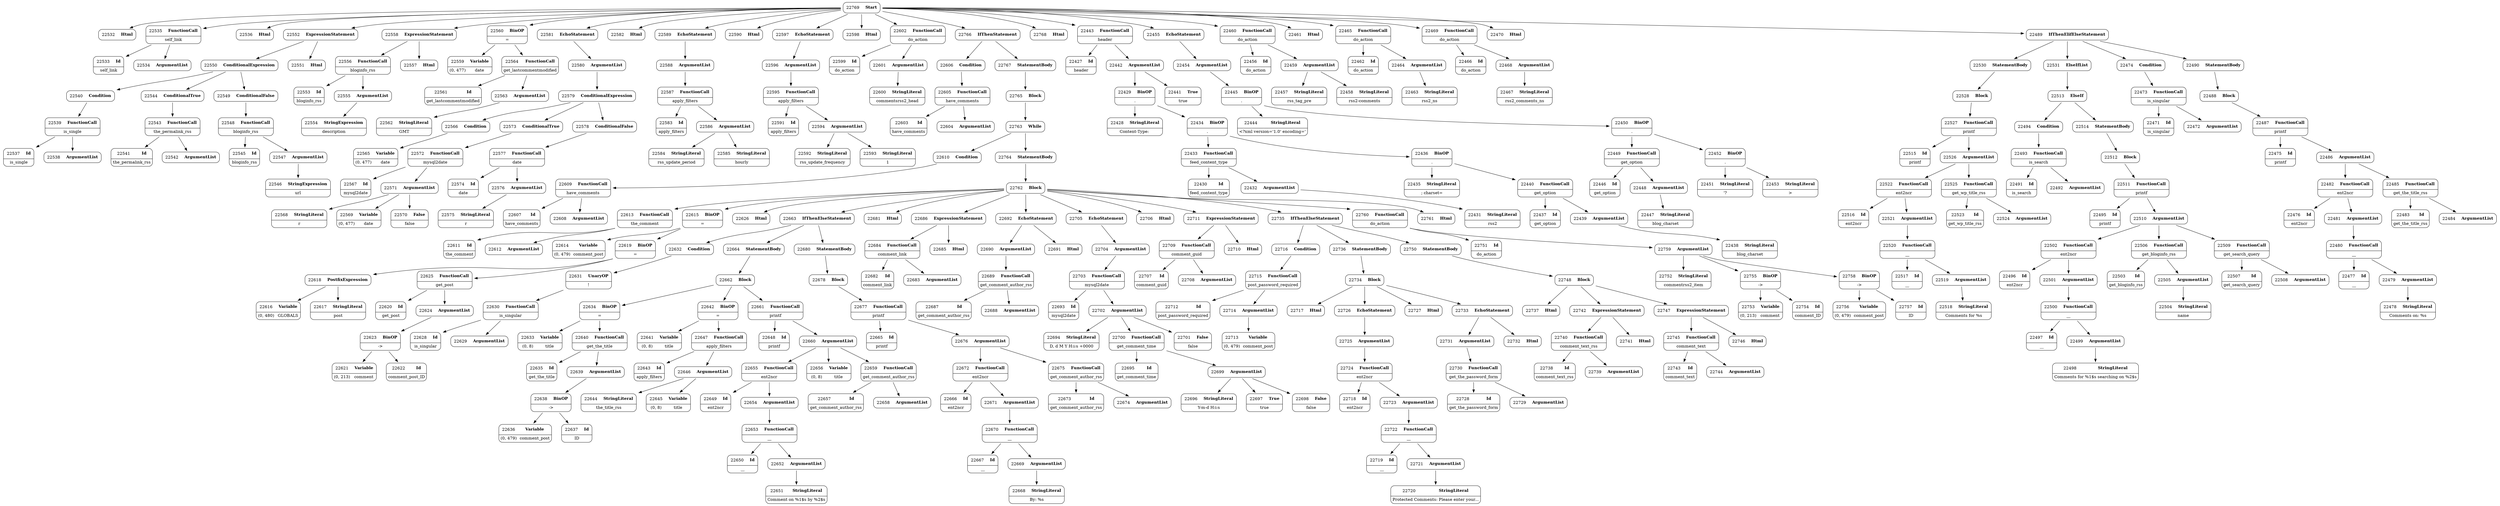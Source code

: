 digraph ast {
node [shape=none];
22528 [label=<<TABLE border='1' cellspacing='0' cellpadding='10' style='rounded' ><TR><TD border='0'>22528</TD><TD border='0'><B>Block</B></TD></TR></TABLE>>];
22528 -> 22527 [weight=2];
22530 [label=<<TABLE border='1' cellspacing='0' cellpadding='10' style='rounded' ><TR><TD border='0'>22530</TD><TD border='0'><B>StatementBody</B></TD></TR></TABLE>>];
22530 -> 22528 [weight=2];
22531 [label=<<TABLE border='1' cellspacing='0' cellpadding='10' style='rounded' ><TR><TD border='0'>22531</TD><TD border='0'><B>ElseIfList</B></TD></TR></TABLE>>];
22531 -> 22513 [weight=2];
22532 [label=<<TABLE border='1' cellspacing='0' cellpadding='10' style='rounded' ><TR><TD border='0'>22532</TD><TD border='0'><B>Html</B></TD></TR></TABLE>>];
22533 [label=<<TABLE border='1' cellspacing='0' cellpadding='10' style='rounded' ><TR><TD border='0'>22533</TD><TD border='0'><B>Id</B></TD></TR><HR/><TR><TD border='0' cellpadding='5' colspan='2'>self_link</TD></TR></TABLE>>];
22534 [label=<<TABLE border='1' cellspacing='0' cellpadding='10' style='rounded' ><TR><TD border='0'>22534</TD><TD border='0'><B>ArgumentList</B></TD></TR></TABLE>>];
22535 [label=<<TABLE border='1' cellspacing='0' cellpadding='10' style='rounded' ><TR><TD border='0'>22535</TD><TD border='0'><B>FunctionCall</B></TD></TR><HR/><TR><TD border='0' cellpadding='5' colspan='2'>self_link</TD></TR></TABLE>>];
22535 -> 22533 [weight=2];
22535 -> 22534 [weight=2];
22536 [label=<<TABLE border='1' cellspacing='0' cellpadding='10' style='rounded' ><TR><TD border='0'>22536</TD><TD border='0'><B>Html</B></TD></TR></TABLE>>];
22537 [label=<<TABLE border='1' cellspacing='0' cellpadding='10' style='rounded' ><TR><TD border='0'>22537</TD><TD border='0'><B>Id</B></TD></TR><HR/><TR><TD border='0' cellpadding='5' colspan='2'>is_single</TD></TR></TABLE>>];
22538 [label=<<TABLE border='1' cellspacing='0' cellpadding='10' style='rounded' ><TR><TD border='0'>22538</TD><TD border='0'><B>ArgumentList</B></TD></TR></TABLE>>];
22539 [label=<<TABLE border='1' cellspacing='0' cellpadding='10' style='rounded' ><TR><TD border='0'>22539</TD><TD border='0'><B>FunctionCall</B></TD></TR><HR/><TR><TD border='0' cellpadding='5' colspan='2'>is_single</TD></TR></TABLE>>];
22539 -> 22537 [weight=2];
22539 -> 22538 [weight=2];
22540 [label=<<TABLE border='1' cellspacing='0' cellpadding='10' style='rounded' ><TR><TD border='0'>22540</TD><TD border='0'><B>Condition</B></TD></TR></TABLE>>];
22540 -> 22539 [weight=2];
22541 [label=<<TABLE border='1' cellspacing='0' cellpadding='10' style='rounded' ><TR><TD border='0'>22541</TD><TD border='0'><B>Id</B></TD></TR><HR/><TR><TD border='0' cellpadding='5' colspan='2'>the_permalink_rss</TD></TR></TABLE>>];
22542 [label=<<TABLE border='1' cellspacing='0' cellpadding='10' style='rounded' ><TR><TD border='0'>22542</TD><TD border='0'><B>ArgumentList</B></TD></TR></TABLE>>];
22543 [label=<<TABLE border='1' cellspacing='0' cellpadding='10' style='rounded' ><TR><TD border='0'>22543</TD><TD border='0'><B>FunctionCall</B></TD></TR><HR/><TR><TD border='0' cellpadding='5' colspan='2'>the_permalink_rss</TD></TR></TABLE>>];
22543 -> 22541 [weight=2];
22543 -> 22542 [weight=2];
22544 [label=<<TABLE border='1' cellspacing='0' cellpadding='10' style='rounded' ><TR><TD border='0'>22544</TD><TD border='0'><B>ConditionalTrue</B></TD></TR></TABLE>>];
22544 -> 22543 [weight=2];
22545 [label=<<TABLE border='1' cellspacing='0' cellpadding='10' style='rounded' ><TR><TD border='0'>22545</TD><TD border='0'><B>Id</B></TD></TR><HR/><TR><TD border='0' cellpadding='5' colspan='2'>bloginfo_rss</TD></TR></TABLE>>];
22546 [label=<<TABLE border='1' cellspacing='0' cellpadding='10' style='rounded' ><TR><TD border='0'>22546</TD><TD border='0'><B>StringExpression</B></TD></TR><HR/><TR><TD border='0' cellpadding='5' colspan='2'>url</TD></TR></TABLE>>];
22547 [label=<<TABLE border='1' cellspacing='0' cellpadding='10' style='rounded' ><TR><TD border='0'>22547</TD><TD border='0'><B>ArgumentList</B></TD></TR></TABLE>>];
22547 -> 22546 [weight=2];
22548 [label=<<TABLE border='1' cellspacing='0' cellpadding='10' style='rounded' ><TR><TD border='0'>22548</TD><TD border='0'><B>FunctionCall</B></TD></TR><HR/><TR><TD border='0' cellpadding='5' colspan='2'>bloginfo_rss</TD></TR></TABLE>>];
22548 -> 22545 [weight=2];
22548 -> 22547 [weight=2];
22549 [label=<<TABLE border='1' cellspacing='0' cellpadding='10' style='rounded' ><TR><TD border='0'>22549</TD><TD border='0'><B>ConditionalFalse</B></TD></TR></TABLE>>];
22549 -> 22548 [weight=2];
22550 [label=<<TABLE border='1' cellspacing='0' cellpadding='10' style='rounded' ><TR><TD border='0'>22550</TD><TD border='0'><B>ConditionalExpression</B></TD></TR></TABLE>>];
22550 -> 22540 [weight=2];
22550 -> 22544 [weight=2];
22550 -> 22549 [weight=2];
22551 [label=<<TABLE border='1' cellspacing='0' cellpadding='10' style='rounded' ><TR><TD border='0'>22551</TD><TD border='0'><B>Html</B></TD></TR></TABLE>>];
22552 [label=<<TABLE border='1' cellspacing='0' cellpadding='10' style='rounded' ><TR><TD border='0'>22552</TD><TD border='0'><B>ExpressionStatement</B></TD></TR></TABLE>>];
22552 -> 22550 [weight=2];
22552 -> 22551 [weight=2];
22553 [label=<<TABLE border='1' cellspacing='0' cellpadding='10' style='rounded' ><TR><TD border='0'>22553</TD><TD border='0'><B>Id</B></TD></TR><HR/><TR><TD border='0' cellpadding='5' colspan='2'>bloginfo_rss</TD></TR></TABLE>>];
22554 [label=<<TABLE border='1' cellspacing='0' cellpadding='10' style='rounded' ><TR><TD border='0'>22554</TD><TD border='0'><B>StringExpression</B></TD></TR><HR/><TR><TD border='0' cellpadding='5' colspan='2'>description</TD></TR></TABLE>>];
22555 [label=<<TABLE border='1' cellspacing='0' cellpadding='10' style='rounded' ><TR><TD border='0'>22555</TD><TD border='0'><B>ArgumentList</B></TD></TR></TABLE>>];
22555 -> 22554 [weight=2];
22556 [label=<<TABLE border='1' cellspacing='0' cellpadding='10' style='rounded' ><TR><TD border='0'>22556</TD><TD border='0'><B>FunctionCall</B></TD></TR><HR/><TR><TD border='0' cellpadding='5' colspan='2'>bloginfo_rss</TD></TR></TABLE>>];
22556 -> 22553 [weight=2];
22556 -> 22555 [weight=2];
22557 [label=<<TABLE border='1' cellspacing='0' cellpadding='10' style='rounded' ><TR><TD border='0'>22557</TD><TD border='0'><B>Html</B></TD></TR></TABLE>>];
22558 [label=<<TABLE border='1' cellspacing='0' cellpadding='10' style='rounded' ><TR><TD border='0'>22558</TD><TD border='0'><B>ExpressionStatement</B></TD></TR></TABLE>>];
22558 -> 22556 [weight=2];
22558 -> 22557 [weight=2];
22559 [label=<<TABLE border='1' cellspacing='0' cellpadding='10' style='rounded' ><TR><TD border='0'>22559</TD><TD border='0'><B>Variable</B></TD></TR><HR/><TR><TD border='0' cellpadding='5'>(0, 477)</TD><TD border='0' cellpadding='5'>date</TD></TR></TABLE>>];
22560 [label=<<TABLE border='1' cellspacing='0' cellpadding='10' style='rounded' ><TR><TD border='0'>22560</TD><TD border='0'><B>BinOP</B></TD></TR><HR/><TR><TD border='0' cellpadding='5' colspan='2'>=</TD></TR></TABLE>>];
22560 -> 22559 [weight=2];
22560 -> 22564 [weight=2];
22561 [label=<<TABLE border='1' cellspacing='0' cellpadding='10' style='rounded' ><TR><TD border='0'>22561</TD><TD border='0'><B>Id</B></TD></TR><HR/><TR><TD border='0' cellpadding='5' colspan='2'>get_lastcommentmodified</TD></TR></TABLE>>];
22562 [label=<<TABLE border='1' cellspacing='0' cellpadding='10' style='rounded' ><TR><TD border='0'>22562</TD><TD border='0'><B>StringLiteral</B></TD></TR><HR/><TR><TD border='0' cellpadding='5' colspan='2'>GMT</TD></TR></TABLE>>];
22563 [label=<<TABLE border='1' cellspacing='0' cellpadding='10' style='rounded' ><TR><TD border='0'>22563</TD><TD border='0'><B>ArgumentList</B></TD></TR></TABLE>>];
22563 -> 22562 [weight=2];
22564 [label=<<TABLE border='1' cellspacing='0' cellpadding='10' style='rounded' ><TR><TD border='0'>22564</TD><TD border='0'><B>FunctionCall</B></TD></TR><HR/><TR><TD border='0' cellpadding='5' colspan='2'>get_lastcommentmodified</TD></TR></TABLE>>];
22564 -> 22561 [weight=2];
22564 -> 22563 [weight=2];
22565 [label=<<TABLE border='1' cellspacing='0' cellpadding='10' style='rounded' ><TR><TD border='0'>22565</TD><TD border='0'><B>Variable</B></TD></TR><HR/><TR><TD border='0' cellpadding='5'>(0, 477)</TD><TD border='0' cellpadding='5'>date</TD></TR></TABLE>>];
22566 [label=<<TABLE border='1' cellspacing='0' cellpadding='10' style='rounded' ><TR><TD border='0'>22566</TD><TD border='0'><B>Condition</B></TD></TR></TABLE>>];
22566 -> 22565 [weight=2];
22567 [label=<<TABLE border='1' cellspacing='0' cellpadding='10' style='rounded' ><TR><TD border='0'>22567</TD><TD border='0'><B>Id</B></TD></TR><HR/><TR><TD border='0' cellpadding='5' colspan='2'>mysql2date</TD></TR></TABLE>>];
22568 [label=<<TABLE border='1' cellspacing='0' cellpadding='10' style='rounded' ><TR><TD border='0'>22568</TD><TD border='0'><B>StringLiteral</B></TD></TR><HR/><TR><TD border='0' cellpadding='5' colspan='2'>r</TD></TR></TABLE>>];
22569 [label=<<TABLE border='1' cellspacing='0' cellpadding='10' style='rounded' ><TR><TD border='0'>22569</TD><TD border='0'><B>Variable</B></TD></TR><HR/><TR><TD border='0' cellpadding='5'>(0, 477)</TD><TD border='0' cellpadding='5'>date</TD></TR></TABLE>>];
22570 [label=<<TABLE border='1' cellspacing='0' cellpadding='10' style='rounded' ><TR><TD border='0'>22570</TD><TD border='0'><B>False</B></TD></TR><HR/><TR><TD border='0' cellpadding='5' colspan='2'>false</TD></TR></TABLE>>];
22571 [label=<<TABLE border='1' cellspacing='0' cellpadding='10' style='rounded' ><TR><TD border='0'>22571</TD><TD border='0'><B>ArgumentList</B></TD></TR></TABLE>>];
22571 -> 22568 [weight=2];
22571 -> 22569 [weight=2];
22571 -> 22570 [weight=2];
22572 [label=<<TABLE border='1' cellspacing='0' cellpadding='10' style='rounded' ><TR><TD border='0'>22572</TD><TD border='0'><B>FunctionCall</B></TD></TR><HR/><TR><TD border='0' cellpadding='5' colspan='2'>mysql2date</TD></TR></TABLE>>];
22572 -> 22567 [weight=2];
22572 -> 22571 [weight=2];
22573 [label=<<TABLE border='1' cellspacing='0' cellpadding='10' style='rounded' ><TR><TD border='0'>22573</TD><TD border='0'><B>ConditionalTrue</B></TD></TR></TABLE>>];
22573 -> 22572 [weight=2];
22574 [label=<<TABLE border='1' cellspacing='0' cellpadding='10' style='rounded' ><TR><TD border='0'>22574</TD><TD border='0'><B>Id</B></TD></TR><HR/><TR><TD border='0' cellpadding='5' colspan='2'>date</TD></TR></TABLE>>];
22575 [label=<<TABLE border='1' cellspacing='0' cellpadding='10' style='rounded' ><TR><TD border='0'>22575</TD><TD border='0'><B>StringLiteral</B></TD></TR><HR/><TR><TD border='0' cellpadding='5' colspan='2'>r</TD></TR></TABLE>>];
22576 [label=<<TABLE border='1' cellspacing='0' cellpadding='10' style='rounded' ><TR><TD border='0'>22576</TD><TD border='0'><B>ArgumentList</B></TD></TR></TABLE>>];
22576 -> 22575 [weight=2];
22577 [label=<<TABLE border='1' cellspacing='0' cellpadding='10' style='rounded' ><TR><TD border='0'>22577</TD><TD border='0'><B>FunctionCall</B></TD></TR><HR/><TR><TD border='0' cellpadding='5' colspan='2'>date</TD></TR></TABLE>>];
22577 -> 22574 [weight=2];
22577 -> 22576 [weight=2];
22578 [label=<<TABLE border='1' cellspacing='0' cellpadding='10' style='rounded' ><TR><TD border='0'>22578</TD><TD border='0'><B>ConditionalFalse</B></TD></TR></TABLE>>];
22578 -> 22577 [weight=2];
22579 [label=<<TABLE border='1' cellspacing='0' cellpadding='10' style='rounded' ><TR><TD border='0'>22579</TD><TD border='0'><B>ConditionalExpression</B></TD></TR></TABLE>>];
22579 -> 22566 [weight=2];
22579 -> 22573 [weight=2];
22579 -> 22578 [weight=2];
22580 [label=<<TABLE border='1' cellspacing='0' cellpadding='10' style='rounded' ><TR><TD border='0'>22580</TD><TD border='0'><B>ArgumentList</B></TD></TR></TABLE>>];
22580 -> 22579 [weight=2];
22581 [label=<<TABLE border='1' cellspacing='0' cellpadding='10' style='rounded' ><TR><TD border='0'>22581</TD><TD border='0'><B>EchoStatement</B></TD></TR></TABLE>>];
22581 -> 22580 [weight=2];
22582 [label=<<TABLE border='1' cellspacing='0' cellpadding='10' style='rounded' ><TR><TD border='0'>22582</TD><TD border='0'><B>Html</B></TD></TR></TABLE>>];
22583 [label=<<TABLE border='1' cellspacing='0' cellpadding='10' style='rounded' ><TR><TD border='0'>22583</TD><TD border='0'><B>Id</B></TD></TR><HR/><TR><TD border='0' cellpadding='5' colspan='2'>apply_filters</TD></TR></TABLE>>];
22584 [label=<<TABLE border='1' cellspacing='0' cellpadding='10' style='rounded' ><TR><TD border='0'>22584</TD><TD border='0'><B>StringLiteral</B></TD></TR><HR/><TR><TD border='0' cellpadding='5' colspan='2'>rss_update_period</TD></TR></TABLE>>];
22585 [label=<<TABLE border='1' cellspacing='0' cellpadding='10' style='rounded' ><TR><TD border='0'>22585</TD><TD border='0'><B>StringLiteral</B></TD></TR><HR/><TR><TD border='0' cellpadding='5' colspan='2'>hourly</TD></TR></TABLE>>];
22586 [label=<<TABLE border='1' cellspacing='0' cellpadding='10' style='rounded' ><TR><TD border='0'>22586</TD><TD border='0'><B>ArgumentList</B></TD></TR></TABLE>>];
22586 -> 22584 [weight=2];
22586 -> 22585 [weight=2];
22587 [label=<<TABLE border='1' cellspacing='0' cellpadding='10' style='rounded' ><TR><TD border='0'>22587</TD><TD border='0'><B>FunctionCall</B></TD></TR><HR/><TR><TD border='0' cellpadding='5' colspan='2'>apply_filters</TD></TR></TABLE>>];
22587 -> 22583 [weight=2];
22587 -> 22586 [weight=2];
22588 [label=<<TABLE border='1' cellspacing='0' cellpadding='10' style='rounded' ><TR><TD border='0'>22588</TD><TD border='0'><B>ArgumentList</B></TD></TR></TABLE>>];
22588 -> 22587 [weight=2];
22589 [label=<<TABLE border='1' cellspacing='0' cellpadding='10' style='rounded' ><TR><TD border='0'>22589</TD><TD border='0'><B>EchoStatement</B></TD></TR></TABLE>>];
22589 -> 22588 [weight=2];
22590 [label=<<TABLE border='1' cellspacing='0' cellpadding='10' style='rounded' ><TR><TD border='0'>22590</TD><TD border='0'><B>Html</B></TD></TR></TABLE>>];
22591 [label=<<TABLE border='1' cellspacing='0' cellpadding='10' style='rounded' ><TR><TD border='0'>22591</TD><TD border='0'><B>Id</B></TD></TR><HR/><TR><TD border='0' cellpadding='5' colspan='2'>apply_filters</TD></TR></TABLE>>];
22592 [label=<<TABLE border='1' cellspacing='0' cellpadding='10' style='rounded' ><TR><TD border='0'>22592</TD><TD border='0'><B>StringLiteral</B></TD></TR><HR/><TR><TD border='0' cellpadding='5' colspan='2'>rss_update_frequency</TD></TR></TABLE>>];
22593 [label=<<TABLE border='1' cellspacing='0' cellpadding='10' style='rounded' ><TR><TD border='0'>22593</TD><TD border='0'><B>StringLiteral</B></TD></TR><HR/><TR><TD border='0' cellpadding='5' colspan='2'>1</TD></TR></TABLE>>];
22594 [label=<<TABLE border='1' cellspacing='0' cellpadding='10' style='rounded' ><TR><TD border='0'>22594</TD><TD border='0'><B>ArgumentList</B></TD></TR></TABLE>>];
22594 -> 22592 [weight=2];
22594 -> 22593 [weight=2];
22595 [label=<<TABLE border='1' cellspacing='0' cellpadding='10' style='rounded' ><TR><TD border='0'>22595</TD><TD border='0'><B>FunctionCall</B></TD></TR><HR/><TR><TD border='0' cellpadding='5' colspan='2'>apply_filters</TD></TR></TABLE>>];
22595 -> 22591 [weight=2];
22595 -> 22594 [weight=2];
22596 [label=<<TABLE border='1' cellspacing='0' cellpadding='10' style='rounded' ><TR><TD border='0'>22596</TD><TD border='0'><B>ArgumentList</B></TD></TR></TABLE>>];
22596 -> 22595 [weight=2];
22597 [label=<<TABLE border='1' cellspacing='0' cellpadding='10' style='rounded' ><TR><TD border='0'>22597</TD><TD border='0'><B>EchoStatement</B></TD></TR></TABLE>>];
22597 -> 22596 [weight=2];
22598 [label=<<TABLE border='1' cellspacing='0' cellpadding='10' style='rounded' ><TR><TD border='0'>22598</TD><TD border='0'><B>Html</B></TD></TR></TABLE>>];
22599 [label=<<TABLE border='1' cellspacing='0' cellpadding='10' style='rounded' ><TR><TD border='0'>22599</TD><TD border='0'><B>Id</B></TD></TR><HR/><TR><TD border='0' cellpadding='5' colspan='2'>do_action</TD></TR></TABLE>>];
22600 [label=<<TABLE border='1' cellspacing='0' cellpadding='10' style='rounded' ><TR><TD border='0'>22600</TD><TD border='0'><B>StringLiteral</B></TD></TR><HR/><TR><TD border='0' cellpadding='5' colspan='2'>commentsrss2_head</TD></TR></TABLE>>];
22601 [label=<<TABLE border='1' cellspacing='0' cellpadding='10' style='rounded' ><TR><TD border='0'>22601</TD><TD border='0'><B>ArgumentList</B></TD></TR></TABLE>>];
22601 -> 22600 [weight=2];
22602 [label=<<TABLE border='1' cellspacing='0' cellpadding='10' style='rounded' ><TR><TD border='0'>22602</TD><TD border='0'><B>FunctionCall</B></TD></TR><HR/><TR><TD border='0' cellpadding='5' colspan='2'>do_action</TD></TR></TABLE>>];
22602 -> 22599 [weight=2];
22602 -> 22601 [weight=2];
22603 [label=<<TABLE border='1' cellspacing='0' cellpadding='10' style='rounded' ><TR><TD border='0'>22603</TD><TD border='0'><B>Id</B></TD></TR><HR/><TR><TD border='0' cellpadding='5' colspan='2'>have_comments</TD></TR></TABLE>>];
22604 [label=<<TABLE border='1' cellspacing='0' cellpadding='10' style='rounded' ><TR><TD border='0'>22604</TD><TD border='0'><B>ArgumentList</B></TD></TR></TABLE>>];
22605 [label=<<TABLE border='1' cellspacing='0' cellpadding='10' style='rounded' ><TR><TD border='0'>22605</TD><TD border='0'><B>FunctionCall</B></TD></TR><HR/><TR><TD border='0' cellpadding='5' colspan='2'>have_comments</TD></TR></TABLE>>];
22605 -> 22603 [weight=2];
22605 -> 22604 [weight=2];
22606 [label=<<TABLE border='1' cellspacing='0' cellpadding='10' style='rounded' ><TR><TD border='0'>22606</TD><TD border='0'><B>Condition</B></TD></TR></TABLE>>];
22606 -> 22605 [weight=2];
22607 [label=<<TABLE border='1' cellspacing='0' cellpadding='10' style='rounded' ><TR><TD border='0'>22607</TD><TD border='0'><B>Id</B></TD></TR><HR/><TR><TD border='0' cellpadding='5' colspan='2'>have_comments</TD></TR></TABLE>>];
22608 [label=<<TABLE border='1' cellspacing='0' cellpadding='10' style='rounded' ><TR><TD border='0'>22608</TD><TD border='0'><B>ArgumentList</B></TD></TR></TABLE>>];
22609 [label=<<TABLE border='1' cellspacing='0' cellpadding='10' style='rounded' ><TR><TD border='0'>22609</TD><TD border='0'><B>FunctionCall</B></TD></TR><HR/><TR><TD border='0' cellpadding='5' colspan='2'>have_comments</TD></TR></TABLE>>];
22609 -> 22607 [weight=2];
22609 -> 22608 [weight=2];
22610 [label=<<TABLE border='1' cellspacing='0' cellpadding='10' style='rounded' ><TR><TD border='0'>22610</TD><TD border='0'><B>Condition</B></TD></TR></TABLE>>];
22610 -> 22609 [weight=2];
22611 [label=<<TABLE border='1' cellspacing='0' cellpadding='10' style='rounded' ><TR><TD border='0'>22611</TD><TD border='0'><B>Id</B></TD></TR><HR/><TR><TD border='0' cellpadding='5' colspan='2'>the_comment</TD></TR></TABLE>>];
22612 [label=<<TABLE border='1' cellspacing='0' cellpadding='10' style='rounded' ><TR><TD border='0'>22612</TD><TD border='0'><B>ArgumentList</B></TD></TR></TABLE>>];
22613 [label=<<TABLE border='1' cellspacing='0' cellpadding='10' style='rounded' ><TR><TD border='0'>22613</TD><TD border='0'><B>FunctionCall</B></TD></TR><HR/><TR><TD border='0' cellpadding='5' colspan='2'>the_comment</TD></TR></TABLE>>];
22613 -> 22611 [weight=2];
22613 -> 22612 [weight=2];
22614 [label=<<TABLE border='1' cellspacing='0' cellpadding='10' style='rounded' ><TR><TD border='0'>22614</TD><TD border='0'><B>Variable</B></TD></TR><HR/><TR><TD border='0' cellpadding='5'>(0, 479)</TD><TD border='0' cellpadding='5'>comment_post</TD></TR></TABLE>>];
22615 [label=<<TABLE border='1' cellspacing='0' cellpadding='10' style='rounded' ><TR><TD border='0'>22615</TD><TD border='0'><B>BinOP</B></TD></TR><HR/><TR><TD border='0' cellpadding='5' colspan='2'>=</TD></TR></TABLE>>];
22615 -> 22614 [weight=2];
22615 -> 22619 [weight=2];
22616 [label=<<TABLE border='1' cellspacing='0' cellpadding='10' style='rounded' ><TR><TD border='0'>22616</TD><TD border='0'><B>Variable</B></TD></TR><HR/><TR><TD border='0' cellpadding='5'>(0, 480)</TD><TD border='0' cellpadding='5'>GLOBALS</TD></TR></TABLE>>];
22617 [label=<<TABLE border='1' cellspacing='0' cellpadding='10' style='rounded' ><TR><TD border='0'>22617</TD><TD border='0'><B>StringLiteral</B></TD></TR><HR/><TR><TD border='0' cellpadding='5' colspan='2'>post</TD></TR></TABLE>>];
22618 [label=<<TABLE border='1' cellspacing='0' cellpadding='10' style='rounded' ><TR><TD border='0'>22618</TD><TD border='0'><B>PostfixExpression</B></TD></TR></TABLE>>];
22618 -> 22616 [weight=2];
22618 -> 22617 [weight=2];
22619 [label=<<TABLE border='1' cellspacing='0' cellpadding='10' style='rounded' ><TR><TD border='0'>22619</TD><TD border='0'><B>BinOP</B></TD></TR><HR/><TR><TD border='0' cellpadding='5' colspan='2'>=</TD></TR></TABLE>>];
22619 -> 22618 [weight=2];
22619 -> 22625 [weight=2];
22620 [label=<<TABLE border='1' cellspacing='0' cellpadding='10' style='rounded' ><TR><TD border='0'>22620</TD><TD border='0'><B>Id</B></TD></TR><HR/><TR><TD border='0' cellpadding='5' colspan='2'>get_post</TD></TR></TABLE>>];
22621 [label=<<TABLE border='1' cellspacing='0' cellpadding='10' style='rounded' ><TR><TD border='0'>22621</TD><TD border='0'><B>Variable</B></TD></TR><HR/><TR><TD border='0' cellpadding='5'>(0, 213)</TD><TD border='0' cellpadding='5'>comment</TD></TR></TABLE>>];
22622 [label=<<TABLE border='1' cellspacing='0' cellpadding='10' style='rounded' ><TR><TD border='0'>22622</TD><TD border='0'><B>Id</B></TD></TR><HR/><TR><TD border='0' cellpadding='5' colspan='2'>comment_post_ID</TD></TR></TABLE>>];
22623 [label=<<TABLE border='1' cellspacing='0' cellpadding='10' style='rounded' ><TR><TD border='0'>22623</TD><TD border='0'><B>BinOP</B></TD></TR><HR/><TR><TD border='0' cellpadding='5' colspan='2'>-&gt;</TD></TR></TABLE>>];
22623 -> 22621 [weight=2];
22623 -> 22622 [weight=2];
22624 [label=<<TABLE border='1' cellspacing='0' cellpadding='10' style='rounded' ><TR><TD border='0'>22624</TD><TD border='0'><B>ArgumentList</B></TD></TR></TABLE>>];
22624 -> 22623 [weight=2];
22625 [label=<<TABLE border='1' cellspacing='0' cellpadding='10' style='rounded' ><TR><TD border='0'>22625</TD><TD border='0'><B>FunctionCall</B></TD></TR><HR/><TR><TD border='0' cellpadding='5' colspan='2'>get_post</TD></TR></TABLE>>];
22625 -> 22620 [weight=2];
22625 -> 22624 [weight=2];
22626 [label=<<TABLE border='1' cellspacing='0' cellpadding='10' style='rounded' ><TR><TD border='0'>22626</TD><TD border='0'><B>Html</B></TD></TR></TABLE>>];
22628 [label=<<TABLE border='1' cellspacing='0' cellpadding='10' style='rounded' ><TR><TD border='0'>22628</TD><TD border='0'><B>Id</B></TD></TR><HR/><TR><TD border='0' cellpadding='5' colspan='2'>is_singular</TD></TR></TABLE>>];
22629 [label=<<TABLE border='1' cellspacing='0' cellpadding='10' style='rounded' ><TR><TD border='0'>22629</TD><TD border='0'><B>ArgumentList</B></TD></TR></TABLE>>];
22630 [label=<<TABLE border='1' cellspacing='0' cellpadding='10' style='rounded' ><TR><TD border='0'>22630</TD><TD border='0'><B>FunctionCall</B></TD></TR><HR/><TR><TD border='0' cellpadding='5' colspan='2'>is_singular</TD></TR></TABLE>>];
22630 -> 22628 [weight=2];
22630 -> 22629 [weight=2];
22631 [label=<<TABLE border='1' cellspacing='0' cellpadding='10' style='rounded' ><TR><TD border='0'>22631</TD><TD border='0'><B>UnaryOP</B></TD></TR><HR/><TR><TD border='0' cellpadding='5' colspan='2'>!</TD></TR></TABLE>>];
22631 -> 22630 [weight=2];
22632 [label=<<TABLE border='1' cellspacing='0' cellpadding='10' style='rounded' ><TR><TD border='0'>22632</TD><TD border='0'><B>Condition</B></TD></TR></TABLE>>];
22632 -> 22631 [weight=2];
22633 [label=<<TABLE border='1' cellspacing='0' cellpadding='10' style='rounded' ><TR><TD border='0'>22633</TD><TD border='0'><B>Variable</B></TD></TR><HR/><TR><TD border='0' cellpadding='5'>(0, 8)</TD><TD border='0' cellpadding='5'>title</TD></TR></TABLE>>];
22634 [label=<<TABLE border='1' cellspacing='0' cellpadding='10' style='rounded' ><TR><TD border='0'>22634</TD><TD border='0'><B>BinOP</B></TD></TR><HR/><TR><TD border='0' cellpadding='5' colspan='2'>=</TD></TR></TABLE>>];
22634 -> 22633 [weight=2];
22634 -> 22640 [weight=2];
22635 [label=<<TABLE border='1' cellspacing='0' cellpadding='10' style='rounded' ><TR><TD border='0'>22635</TD><TD border='0'><B>Id</B></TD></TR><HR/><TR><TD border='0' cellpadding='5' colspan='2'>get_the_title</TD></TR></TABLE>>];
22636 [label=<<TABLE border='1' cellspacing='0' cellpadding='10' style='rounded' ><TR><TD border='0'>22636</TD><TD border='0'><B>Variable</B></TD></TR><HR/><TR><TD border='0' cellpadding='5'>(0, 479)</TD><TD border='0' cellpadding='5'>comment_post</TD></TR></TABLE>>];
22637 [label=<<TABLE border='1' cellspacing='0' cellpadding='10' style='rounded' ><TR><TD border='0'>22637</TD><TD border='0'><B>Id</B></TD></TR><HR/><TR><TD border='0' cellpadding='5' colspan='2'>ID</TD></TR></TABLE>>];
22638 [label=<<TABLE border='1' cellspacing='0' cellpadding='10' style='rounded' ><TR><TD border='0'>22638</TD><TD border='0'><B>BinOP</B></TD></TR><HR/><TR><TD border='0' cellpadding='5' colspan='2'>-&gt;</TD></TR></TABLE>>];
22638 -> 22636 [weight=2];
22638 -> 22637 [weight=2];
22639 [label=<<TABLE border='1' cellspacing='0' cellpadding='10' style='rounded' ><TR><TD border='0'>22639</TD><TD border='0'><B>ArgumentList</B></TD></TR></TABLE>>];
22639 -> 22638 [weight=2];
22640 [label=<<TABLE border='1' cellspacing='0' cellpadding='10' style='rounded' ><TR><TD border='0'>22640</TD><TD border='0'><B>FunctionCall</B></TD></TR><HR/><TR><TD border='0' cellpadding='5' colspan='2'>get_the_title</TD></TR></TABLE>>];
22640 -> 22635 [weight=2];
22640 -> 22639 [weight=2];
22641 [label=<<TABLE border='1' cellspacing='0' cellpadding='10' style='rounded' ><TR><TD border='0'>22641</TD><TD border='0'><B>Variable</B></TD></TR><HR/><TR><TD border='0' cellpadding='5'>(0, 8)</TD><TD border='0' cellpadding='5'>title</TD></TR></TABLE>>];
22642 [label=<<TABLE border='1' cellspacing='0' cellpadding='10' style='rounded' ><TR><TD border='0'>22642</TD><TD border='0'><B>BinOP</B></TD></TR><HR/><TR><TD border='0' cellpadding='5' colspan='2'>=</TD></TR></TABLE>>];
22642 -> 22641 [weight=2];
22642 -> 22647 [weight=2];
22643 [label=<<TABLE border='1' cellspacing='0' cellpadding='10' style='rounded' ><TR><TD border='0'>22643</TD><TD border='0'><B>Id</B></TD></TR><HR/><TR><TD border='0' cellpadding='5' colspan='2'>apply_filters</TD></TR></TABLE>>];
22644 [label=<<TABLE border='1' cellspacing='0' cellpadding='10' style='rounded' ><TR><TD border='0'>22644</TD><TD border='0'><B>StringLiteral</B></TD></TR><HR/><TR><TD border='0' cellpadding='5' colspan='2'>the_title_rss</TD></TR></TABLE>>];
22645 [label=<<TABLE border='1' cellspacing='0' cellpadding='10' style='rounded' ><TR><TD border='0'>22645</TD><TD border='0'><B>Variable</B></TD></TR><HR/><TR><TD border='0' cellpadding='5'>(0, 8)</TD><TD border='0' cellpadding='5'>title</TD></TR></TABLE>>];
22646 [label=<<TABLE border='1' cellspacing='0' cellpadding='10' style='rounded' ><TR><TD border='0'>22646</TD><TD border='0'><B>ArgumentList</B></TD></TR></TABLE>>];
22646 -> 22644 [weight=2];
22646 -> 22645 [weight=2];
22647 [label=<<TABLE border='1' cellspacing='0' cellpadding='10' style='rounded' ><TR><TD border='0'>22647</TD><TD border='0'><B>FunctionCall</B></TD></TR><HR/><TR><TD border='0' cellpadding='5' colspan='2'>apply_filters</TD></TR></TABLE>>];
22647 -> 22643 [weight=2];
22647 -> 22646 [weight=2];
22648 [label=<<TABLE border='1' cellspacing='0' cellpadding='10' style='rounded' ><TR><TD border='0'>22648</TD><TD border='0'><B>Id</B></TD></TR><HR/><TR><TD border='0' cellpadding='5' colspan='2'>printf</TD></TR></TABLE>>];
22649 [label=<<TABLE border='1' cellspacing='0' cellpadding='10' style='rounded' ><TR><TD border='0'>22649</TD><TD border='0'><B>Id</B></TD></TR><HR/><TR><TD border='0' cellpadding='5' colspan='2'>ent2ncr</TD></TR></TABLE>>];
22650 [label=<<TABLE border='1' cellspacing='0' cellpadding='10' style='rounded' ><TR><TD border='0'>22650</TD><TD border='0'><B>Id</B></TD></TR><HR/><TR><TD border='0' cellpadding='5' colspan='2'>__</TD></TR></TABLE>>];
22651 [label=<<TABLE border='1' cellspacing='0' cellpadding='10' style='rounded' ><TR><TD border='0'>22651</TD><TD border='0'><B>StringLiteral</B></TD></TR><HR/><TR><TD border='0' cellpadding='5' colspan='2'>Comment on %1$s by %2$s</TD></TR></TABLE>>];
22652 [label=<<TABLE border='1' cellspacing='0' cellpadding='10' style='rounded' ><TR><TD border='0'>22652</TD><TD border='0'><B>ArgumentList</B></TD></TR></TABLE>>];
22652 -> 22651 [weight=2];
22653 [label=<<TABLE border='1' cellspacing='0' cellpadding='10' style='rounded' ><TR><TD border='0'>22653</TD><TD border='0'><B>FunctionCall</B></TD></TR><HR/><TR><TD border='0' cellpadding='5' colspan='2'>__</TD></TR></TABLE>>];
22653 -> 22650 [weight=2];
22653 -> 22652 [weight=2];
22654 [label=<<TABLE border='1' cellspacing='0' cellpadding='10' style='rounded' ><TR><TD border='0'>22654</TD><TD border='0'><B>ArgumentList</B></TD></TR></TABLE>>];
22654 -> 22653 [weight=2];
22655 [label=<<TABLE border='1' cellspacing='0' cellpadding='10' style='rounded' ><TR><TD border='0'>22655</TD><TD border='0'><B>FunctionCall</B></TD></TR><HR/><TR><TD border='0' cellpadding='5' colspan='2'>ent2ncr</TD></TR></TABLE>>];
22655 -> 22649 [weight=2];
22655 -> 22654 [weight=2];
22656 [label=<<TABLE border='1' cellspacing='0' cellpadding='10' style='rounded' ><TR><TD border='0'>22656</TD><TD border='0'><B>Variable</B></TD></TR><HR/><TR><TD border='0' cellpadding='5'>(0, 8)</TD><TD border='0' cellpadding='5'>title</TD></TR></TABLE>>];
22657 [label=<<TABLE border='1' cellspacing='0' cellpadding='10' style='rounded' ><TR><TD border='0'>22657</TD><TD border='0'><B>Id</B></TD></TR><HR/><TR><TD border='0' cellpadding='5' colspan='2'>get_comment_author_rss</TD></TR></TABLE>>];
22658 [label=<<TABLE border='1' cellspacing='0' cellpadding='10' style='rounded' ><TR><TD border='0'>22658</TD><TD border='0'><B>ArgumentList</B></TD></TR></TABLE>>];
22659 [label=<<TABLE border='1' cellspacing='0' cellpadding='10' style='rounded' ><TR><TD border='0'>22659</TD><TD border='0'><B>FunctionCall</B></TD></TR><HR/><TR><TD border='0' cellpadding='5' colspan='2'>get_comment_author_rss</TD></TR></TABLE>>];
22659 -> 22657 [weight=2];
22659 -> 22658 [weight=2];
22660 [label=<<TABLE border='1' cellspacing='0' cellpadding='10' style='rounded' ><TR><TD border='0'>22660</TD><TD border='0'><B>ArgumentList</B></TD></TR></TABLE>>];
22660 -> 22655 [weight=2];
22660 -> 22656 [weight=2];
22660 -> 22659 [weight=2];
22661 [label=<<TABLE border='1' cellspacing='0' cellpadding='10' style='rounded' ><TR><TD border='0'>22661</TD><TD border='0'><B>FunctionCall</B></TD></TR><HR/><TR><TD border='0' cellpadding='5' colspan='2'>printf</TD></TR></TABLE>>];
22661 -> 22648 [weight=2];
22661 -> 22660 [weight=2];
22662 [label=<<TABLE border='1' cellspacing='0' cellpadding='10' style='rounded' ><TR><TD border='0'>22662</TD><TD border='0'><B>Block</B></TD></TR></TABLE>>];
22662 -> 22634 [weight=2];
22662 -> 22642 [weight=2];
22662 -> 22661 [weight=2];
22663 [label=<<TABLE border='1' cellspacing='0' cellpadding='10' style='rounded' ><TR><TD border='0'>22663</TD><TD border='0'><B>IfThenElseStatement</B></TD></TR></TABLE>>];
22663 -> 22632 [weight=2];
22663 -> 22664 [weight=2];
22663 -> 22680 [weight=2];
22664 [label=<<TABLE border='1' cellspacing='0' cellpadding='10' style='rounded' ><TR><TD border='0'>22664</TD><TD border='0'><B>StatementBody</B></TD></TR></TABLE>>];
22664 -> 22662 [weight=2];
22665 [label=<<TABLE border='1' cellspacing='0' cellpadding='10' style='rounded' ><TR><TD border='0'>22665</TD><TD border='0'><B>Id</B></TD></TR><HR/><TR><TD border='0' cellpadding='5' colspan='2'>printf</TD></TR></TABLE>>];
22666 [label=<<TABLE border='1' cellspacing='0' cellpadding='10' style='rounded' ><TR><TD border='0'>22666</TD><TD border='0'><B>Id</B></TD></TR><HR/><TR><TD border='0' cellpadding='5' colspan='2'>ent2ncr</TD></TR></TABLE>>];
22667 [label=<<TABLE border='1' cellspacing='0' cellpadding='10' style='rounded' ><TR><TD border='0'>22667</TD><TD border='0'><B>Id</B></TD></TR><HR/><TR><TD border='0' cellpadding='5' colspan='2'>__</TD></TR></TABLE>>];
22668 [label=<<TABLE border='1' cellspacing='0' cellpadding='10' style='rounded' ><TR><TD border='0'>22668</TD><TD border='0'><B>StringLiteral</B></TD></TR><HR/><TR><TD border='0' cellpadding='5' colspan='2'>By: %s</TD></TR></TABLE>>];
22669 [label=<<TABLE border='1' cellspacing='0' cellpadding='10' style='rounded' ><TR><TD border='0'>22669</TD><TD border='0'><B>ArgumentList</B></TD></TR></TABLE>>];
22669 -> 22668 [weight=2];
22670 [label=<<TABLE border='1' cellspacing='0' cellpadding='10' style='rounded' ><TR><TD border='0'>22670</TD><TD border='0'><B>FunctionCall</B></TD></TR><HR/><TR><TD border='0' cellpadding='5' colspan='2'>__</TD></TR></TABLE>>];
22670 -> 22667 [weight=2];
22670 -> 22669 [weight=2];
22671 [label=<<TABLE border='1' cellspacing='0' cellpadding='10' style='rounded' ><TR><TD border='0'>22671</TD><TD border='0'><B>ArgumentList</B></TD></TR></TABLE>>];
22671 -> 22670 [weight=2];
22672 [label=<<TABLE border='1' cellspacing='0' cellpadding='10' style='rounded' ><TR><TD border='0'>22672</TD><TD border='0'><B>FunctionCall</B></TD></TR><HR/><TR><TD border='0' cellpadding='5' colspan='2'>ent2ncr</TD></TR></TABLE>>];
22672 -> 22666 [weight=2];
22672 -> 22671 [weight=2];
22673 [label=<<TABLE border='1' cellspacing='0' cellpadding='10' style='rounded' ><TR><TD border='0'>22673</TD><TD border='0'><B>Id</B></TD></TR><HR/><TR><TD border='0' cellpadding='5' colspan='2'>get_comment_author_rss</TD></TR></TABLE>>];
22674 [label=<<TABLE border='1' cellspacing='0' cellpadding='10' style='rounded' ><TR><TD border='0'>22674</TD><TD border='0'><B>ArgumentList</B></TD></TR></TABLE>>];
22675 [label=<<TABLE border='1' cellspacing='0' cellpadding='10' style='rounded' ><TR><TD border='0'>22675</TD><TD border='0'><B>FunctionCall</B></TD></TR><HR/><TR><TD border='0' cellpadding='5' colspan='2'>get_comment_author_rss</TD></TR></TABLE>>];
22675 -> 22673 [weight=2];
22675 -> 22674 [weight=2];
22676 [label=<<TABLE border='1' cellspacing='0' cellpadding='10' style='rounded' ><TR><TD border='0'>22676</TD><TD border='0'><B>ArgumentList</B></TD></TR></TABLE>>];
22676 -> 22672 [weight=2];
22676 -> 22675 [weight=2];
22677 [label=<<TABLE border='1' cellspacing='0' cellpadding='10' style='rounded' ><TR><TD border='0'>22677</TD><TD border='0'><B>FunctionCall</B></TD></TR><HR/><TR><TD border='0' cellpadding='5' colspan='2'>printf</TD></TR></TABLE>>];
22677 -> 22665 [weight=2];
22677 -> 22676 [weight=2];
22678 [label=<<TABLE border='1' cellspacing='0' cellpadding='10' style='rounded' ><TR><TD border='0'>22678</TD><TD border='0'><B>Block</B></TD></TR></TABLE>>];
22678 -> 22677 [weight=2];
22680 [label=<<TABLE border='1' cellspacing='0' cellpadding='10' style='rounded' ><TR><TD border='0'>22680</TD><TD border='0'><B>StatementBody</B></TD></TR></TABLE>>];
22680 -> 22678 [weight=2];
22681 [label=<<TABLE border='1' cellspacing='0' cellpadding='10' style='rounded' ><TR><TD border='0'>22681</TD><TD border='0'><B>Html</B></TD></TR></TABLE>>];
22682 [label=<<TABLE border='1' cellspacing='0' cellpadding='10' style='rounded' ><TR><TD border='0'>22682</TD><TD border='0'><B>Id</B></TD></TR><HR/><TR><TD border='0' cellpadding='5' colspan='2'>comment_link</TD></TR></TABLE>>];
22683 [label=<<TABLE border='1' cellspacing='0' cellpadding='10' style='rounded' ><TR><TD border='0'>22683</TD><TD border='0'><B>ArgumentList</B></TD></TR></TABLE>>];
22684 [label=<<TABLE border='1' cellspacing='0' cellpadding='10' style='rounded' ><TR><TD border='0'>22684</TD><TD border='0'><B>FunctionCall</B></TD></TR><HR/><TR><TD border='0' cellpadding='5' colspan='2'>comment_link</TD></TR></TABLE>>];
22684 -> 22682 [weight=2];
22684 -> 22683 [weight=2];
22685 [label=<<TABLE border='1' cellspacing='0' cellpadding='10' style='rounded' ><TR><TD border='0'>22685</TD><TD border='0'><B>Html</B></TD></TR></TABLE>>];
22686 [label=<<TABLE border='1' cellspacing='0' cellpadding='10' style='rounded' ><TR><TD border='0'>22686</TD><TD border='0'><B>ExpressionStatement</B></TD></TR></TABLE>>];
22686 -> 22684 [weight=2];
22686 -> 22685 [weight=2];
22687 [label=<<TABLE border='1' cellspacing='0' cellpadding='10' style='rounded' ><TR><TD border='0'>22687</TD><TD border='0'><B>Id</B></TD></TR><HR/><TR><TD border='0' cellpadding='5' colspan='2'>get_comment_author_rss</TD></TR></TABLE>>];
22688 [label=<<TABLE border='1' cellspacing='0' cellpadding='10' style='rounded' ><TR><TD border='0'>22688</TD><TD border='0'><B>ArgumentList</B></TD></TR></TABLE>>];
22689 [label=<<TABLE border='1' cellspacing='0' cellpadding='10' style='rounded' ><TR><TD border='0'>22689</TD><TD border='0'><B>FunctionCall</B></TD></TR><HR/><TR><TD border='0' cellpadding='5' colspan='2'>get_comment_author_rss</TD></TR></TABLE>>];
22689 -> 22687 [weight=2];
22689 -> 22688 [weight=2];
22690 [label=<<TABLE border='1' cellspacing='0' cellpadding='10' style='rounded' ><TR><TD border='0'>22690</TD><TD border='0'><B>ArgumentList</B></TD></TR></TABLE>>];
22690 -> 22689 [weight=2];
22691 [label=<<TABLE border='1' cellspacing='0' cellpadding='10' style='rounded' ><TR><TD border='0'>22691</TD><TD border='0'><B>Html</B></TD></TR></TABLE>>];
22692 [label=<<TABLE border='1' cellspacing='0' cellpadding='10' style='rounded' ><TR><TD border='0'>22692</TD><TD border='0'><B>EchoStatement</B></TD></TR></TABLE>>];
22692 -> 22690 [weight=2];
22692 -> 22691 [weight=2];
22693 [label=<<TABLE border='1' cellspacing='0' cellpadding='10' style='rounded' ><TR><TD border='0'>22693</TD><TD border='0'><B>Id</B></TD></TR><HR/><TR><TD border='0' cellpadding='5' colspan='2'>mysql2date</TD></TR></TABLE>>];
22694 [label=<<TABLE border='1' cellspacing='0' cellpadding='10' style='rounded' ><TR><TD border='0'>22694</TD><TD border='0'><B>StringLiteral</B></TD></TR><HR/><TR><TD border='0' cellpadding='5' colspan='2'>D, d M Y H:i:s +0000</TD></TR></TABLE>>];
22695 [label=<<TABLE border='1' cellspacing='0' cellpadding='10' style='rounded' ><TR><TD border='0'>22695</TD><TD border='0'><B>Id</B></TD></TR><HR/><TR><TD border='0' cellpadding='5' colspan='2'>get_comment_time</TD></TR></TABLE>>];
22696 [label=<<TABLE border='1' cellspacing='0' cellpadding='10' style='rounded' ><TR><TD border='0'>22696</TD><TD border='0'><B>StringLiteral</B></TD></TR><HR/><TR><TD border='0' cellpadding='5' colspan='2'>Y-m-d H:i:s</TD></TR></TABLE>>];
22697 [label=<<TABLE border='1' cellspacing='0' cellpadding='10' style='rounded' ><TR><TD border='0'>22697</TD><TD border='0'><B>True</B></TD></TR><HR/><TR><TD border='0' cellpadding='5' colspan='2'>true</TD></TR></TABLE>>];
22698 [label=<<TABLE border='1' cellspacing='0' cellpadding='10' style='rounded' ><TR><TD border='0'>22698</TD><TD border='0'><B>False</B></TD></TR><HR/><TR><TD border='0' cellpadding='5' colspan='2'>false</TD></TR></TABLE>>];
22699 [label=<<TABLE border='1' cellspacing='0' cellpadding='10' style='rounded' ><TR><TD border='0'>22699</TD><TD border='0'><B>ArgumentList</B></TD></TR></TABLE>>];
22699 -> 22696 [weight=2];
22699 -> 22697 [weight=2];
22699 -> 22698 [weight=2];
22700 [label=<<TABLE border='1' cellspacing='0' cellpadding='10' style='rounded' ><TR><TD border='0'>22700</TD><TD border='0'><B>FunctionCall</B></TD></TR><HR/><TR><TD border='0' cellpadding='5' colspan='2'>get_comment_time</TD></TR></TABLE>>];
22700 -> 22695 [weight=2];
22700 -> 22699 [weight=2];
22701 [label=<<TABLE border='1' cellspacing='0' cellpadding='10' style='rounded' ><TR><TD border='0'>22701</TD><TD border='0'><B>False</B></TD></TR><HR/><TR><TD border='0' cellpadding='5' colspan='2'>false</TD></TR></TABLE>>];
22702 [label=<<TABLE border='1' cellspacing='0' cellpadding='10' style='rounded' ><TR><TD border='0'>22702</TD><TD border='0'><B>ArgumentList</B></TD></TR></TABLE>>];
22702 -> 22694 [weight=2];
22702 -> 22700 [weight=2];
22702 -> 22701 [weight=2];
22703 [label=<<TABLE border='1' cellspacing='0' cellpadding='10' style='rounded' ><TR><TD border='0'>22703</TD><TD border='0'><B>FunctionCall</B></TD></TR><HR/><TR><TD border='0' cellpadding='5' colspan='2'>mysql2date</TD></TR></TABLE>>];
22703 -> 22693 [weight=2];
22703 -> 22702 [weight=2];
22704 [label=<<TABLE border='1' cellspacing='0' cellpadding='10' style='rounded' ><TR><TD border='0'>22704</TD><TD border='0'><B>ArgumentList</B></TD></TR></TABLE>>];
22704 -> 22703 [weight=2];
22705 [label=<<TABLE border='1' cellspacing='0' cellpadding='10' style='rounded' ><TR><TD border='0'>22705</TD><TD border='0'><B>EchoStatement</B></TD></TR></TABLE>>];
22705 -> 22704 [weight=2];
22706 [label=<<TABLE border='1' cellspacing='0' cellpadding='10' style='rounded' ><TR><TD border='0'>22706</TD><TD border='0'><B>Html</B></TD></TR></TABLE>>];
22707 [label=<<TABLE border='1' cellspacing='0' cellpadding='10' style='rounded' ><TR><TD border='0'>22707</TD><TD border='0'><B>Id</B></TD></TR><HR/><TR><TD border='0' cellpadding='5' colspan='2'>comment_guid</TD></TR></TABLE>>];
22708 [label=<<TABLE border='1' cellspacing='0' cellpadding='10' style='rounded' ><TR><TD border='0'>22708</TD><TD border='0'><B>ArgumentList</B></TD></TR></TABLE>>];
22709 [label=<<TABLE border='1' cellspacing='0' cellpadding='10' style='rounded' ><TR><TD border='0'>22709</TD><TD border='0'><B>FunctionCall</B></TD></TR><HR/><TR><TD border='0' cellpadding='5' colspan='2'>comment_guid</TD></TR></TABLE>>];
22709 -> 22707 [weight=2];
22709 -> 22708 [weight=2];
22710 [label=<<TABLE border='1' cellspacing='0' cellpadding='10' style='rounded' ><TR><TD border='0'>22710</TD><TD border='0'><B>Html</B></TD></TR></TABLE>>];
22711 [label=<<TABLE border='1' cellspacing='0' cellpadding='10' style='rounded' ><TR><TD border='0'>22711</TD><TD border='0'><B>ExpressionStatement</B></TD></TR></TABLE>>];
22711 -> 22709 [weight=2];
22711 -> 22710 [weight=2];
22712 [label=<<TABLE border='1' cellspacing='0' cellpadding='10' style='rounded' ><TR><TD border='0'>22712</TD><TD border='0'><B>Id</B></TD></TR><HR/><TR><TD border='0' cellpadding='5' colspan='2'>post_password_required</TD></TR></TABLE>>];
22713 [label=<<TABLE border='1' cellspacing='0' cellpadding='10' style='rounded' ><TR><TD border='0'>22713</TD><TD border='0'><B>Variable</B></TD></TR><HR/><TR><TD border='0' cellpadding='5'>(0, 479)</TD><TD border='0' cellpadding='5'>comment_post</TD></TR></TABLE>>];
22714 [label=<<TABLE border='1' cellspacing='0' cellpadding='10' style='rounded' ><TR><TD border='0'>22714</TD><TD border='0'><B>ArgumentList</B></TD></TR></TABLE>>];
22714 -> 22713 [weight=2];
22715 [label=<<TABLE border='1' cellspacing='0' cellpadding='10' style='rounded' ><TR><TD border='0'>22715</TD><TD border='0'><B>FunctionCall</B></TD></TR><HR/><TR><TD border='0' cellpadding='5' colspan='2'>post_password_required</TD></TR></TABLE>>];
22715 -> 22712 [weight=2];
22715 -> 22714 [weight=2];
22716 [label=<<TABLE border='1' cellspacing='0' cellpadding='10' style='rounded' ><TR><TD border='0'>22716</TD><TD border='0'><B>Condition</B></TD></TR></TABLE>>];
22716 -> 22715 [weight=2];
22717 [label=<<TABLE border='1' cellspacing='0' cellpadding='10' style='rounded' ><TR><TD border='0'>22717</TD><TD border='0'><B>Html</B></TD></TR></TABLE>>];
22718 [label=<<TABLE border='1' cellspacing='0' cellpadding='10' style='rounded' ><TR><TD border='0'>22718</TD><TD border='0'><B>Id</B></TD></TR><HR/><TR><TD border='0' cellpadding='5' colspan='2'>ent2ncr</TD></TR></TABLE>>];
22719 [label=<<TABLE border='1' cellspacing='0' cellpadding='10' style='rounded' ><TR><TD border='0'>22719</TD><TD border='0'><B>Id</B></TD></TR><HR/><TR><TD border='0' cellpadding='5' colspan='2'>__</TD></TR></TABLE>>];
22720 [label=<<TABLE border='1' cellspacing='0' cellpadding='10' style='rounded' ><TR><TD border='0'>22720</TD><TD border='0'><B>StringLiteral</B></TD></TR><HR/><TR><TD border='0' cellpadding='5' colspan='2'>Protected Comments: Please enter your...</TD></TR></TABLE>>];
22721 [label=<<TABLE border='1' cellspacing='0' cellpadding='10' style='rounded' ><TR><TD border='0'>22721</TD><TD border='0'><B>ArgumentList</B></TD></TR></TABLE>>];
22721 -> 22720 [weight=2];
22722 [label=<<TABLE border='1' cellspacing='0' cellpadding='10' style='rounded' ><TR><TD border='0'>22722</TD><TD border='0'><B>FunctionCall</B></TD></TR><HR/><TR><TD border='0' cellpadding='5' colspan='2'>__</TD></TR></TABLE>>];
22722 -> 22719 [weight=2];
22722 -> 22721 [weight=2];
22723 [label=<<TABLE border='1' cellspacing='0' cellpadding='10' style='rounded' ><TR><TD border='0'>22723</TD><TD border='0'><B>ArgumentList</B></TD></TR></TABLE>>];
22723 -> 22722 [weight=2];
22724 [label=<<TABLE border='1' cellspacing='0' cellpadding='10' style='rounded' ><TR><TD border='0'>22724</TD><TD border='0'><B>FunctionCall</B></TD></TR><HR/><TR><TD border='0' cellpadding='5' colspan='2'>ent2ncr</TD></TR></TABLE>>];
22724 -> 22718 [weight=2];
22724 -> 22723 [weight=2];
22725 [label=<<TABLE border='1' cellspacing='0' cellpadding='10' style='rounded' ><TR><TD border='0'>22725</TD><TD border='0'><B>ArgumentList</B></TD></TR></TABLE>>];
22725 -> 22724 [weight=2];
22726 [label=<<TABLE border='1' cellspacing='0' cellpadding='10' style='rounded' ><TR><TD border='0'>22726</TD><TD border='0'><B>EchoStatement</B></TD></TR></TABLE>>];
22726 -> 22725 [weight=2];
22727 [label=<<TABLE border='1' cellspacing='0' cellpadding='10' style='rounded' ><TR><TD border='0'>22727</TD><TD border='0'><B>Html</B></TD></TR></TABLE>>];
22728 [label=<<TABLE border='1' cellspacing='0' cellpadding='10' style='rounded' ><TR><TD border='0'>22728</TD><TD border='0'><B>Id</B></TD></TR><HR/><TR><TD border='0' cellpadding='5' colspan='2'>get_the_password_form</TD></TR></TABLE>>];
22729 [label=<<TABLE border='1' cellspacing='0' cellpadding='10' style='rounded' ><TR><TD border='0'>22729</TD><TD border='0'><B>ArgumentList</B></TD></TR></TABLE>>];
22730 [label=<<TABLE border='1' cellspacing='0' cellpadding='10' style='rounded' ><TR><TD border='0'>22730</TD><TD border='0'><B>FunctionCall</B></TD></TR><HR/><TR><TD border='0' cellpadding='5' colspan='2'>get_the_password_form</TD></TR></TABLE>>];
22730 -> 22728 [weight=2];
22730 -> 22729 [weight=2];
22731 [label=<<TABLE border='1' cellspacing='0' cellpadding='10' style='rounded' ><TR><TD border='0'>22731</TD><TD border='0'><B>ArgumentList</B></TD></TR></TABLE>>];
22731 -> 22730 [weight=2];
22732 [label=<<TABLE border='1' cellspacing='0' cellpadding='10' style='rounded' ><TR><TD border='0'>22732</TD><TD border='0'><B>Html</B></TD></TR></TABLE>>];
22733 [label=<<TABLE border='1' cellspacing='0' cellpadding='10' style='rounded' ><TR><TD border='0'>22733</TD><TD border='0'><B>EchoStatement</B></TD></TR></TABLE>>];
22733 -> 22731 [weight=2];
22733 -> 22732 [weight=2];
22734 [label=<<TABLE border='1' cellspacing='0' cellpadding='10' style='rounded' ><TR><TD border='0'>22734</TD><TD border='0'><B>Block</B></TD></TR></TABLE>>];
22734 -> 22717 [weight=2];
22734 -> 22726 [weight=2];
22734 -> 22727 [weight=2];
22734 -> 22733 [weight=2];
22735 [label=<<TABLE border='1' cellspacing='0' cellpadding='10' style='rounded' ><TR><TD border='0'>22735</TD><TD border='0'><B>IfThenElseStatement</B></TD></TR></TABLE>>];
22735 -> 22716 [weight=2];
22735 -> 22736 [weight=2];
22735 -> 22750 [weight=2];
22736 [label=<<TABLE border='1' cellspacing='0' cellpadding='10' style='rounded' ><TR><TD border='0'>22736</TD><TD border='0'><B>StatementBody</B></TD></TR></TABLE>>];
22736 -> 22734 [weight=2];
22737 [label=<<TABLE border='1' cellspacing='0' cellpadding='10' style='rounded' ><TR><TD border='0'>22737</TD><TD border='0'><B>Html</B></TD></TR></TABLE>>];
22738 [label=<<TABLE border='1' cellspacing='0' cellpadding='10' style='rounded' ><TR><TD border='0'>22738</TD><TD border='0'><B>Id</B></TD></TR><HR/><TR><TD border='0' cellpadding='5' colspan='2'>comment_text_rss</TD></TR></TABLE>>];
22739 [label=<<TABLE border='1' cellspacing='0' cellpadding='10' style='rounded' ><TR><TD border='0'>22739</TD><TD border='0'><B>ArgumentList</B></TD></TR></TABLE>>];
22740 [label=<<TABLE border='1' cellspacing='0' cellpadding='10' style='rounded' ><TR><TD border='0'>22740</TD><TD border='0'><B>FunctionCall</B></TD></TR><HR/><TR><TD border='0' cellpadding='5' colspan='2'>comment_text_rss</TD></TR></TABLE>>];
22740 -> 22738 [weight=2];
22740 -> 22739 [weight=2];
22741 [label=<<TABLE border='1' cellspacing='0' cellpadding='10' style='rounded' ><TR><TD border='0'>22741</TD><TD border='0'><B>Html</B></TD></TR></TABLE>>];
22742 [label=<<TABLE border='1' cellspacing='0' cellpadding='10' style='rounded' ><TR><TD border='0'>22742</TD><TD border='0'><B>ExpressionStatement</B></TD></TR></TABLE>>];
22742 -> 22740 [weight=2];
22742 -> 22741 [weight=2];
22743 [label=<<TABLE border='1' cellspacing='0' cellpadding='10' style='rounded' ><TR><TD border='0'>22743</TD><TD border='0'><B>Id</B></TD></TR><HR/><TR><TD border='0' cellpadding='5' colspan='2'>comment_text</TD></TR></TABLE>>];
22744 [label=<<TABLE border='1' cellspacing='0' cellpadding='10' style='rounded' ><TR><TD border='0'>22744</TD><TD border='0'><B>ArgumentList</B></TD></TR></TABLE>>];
22745 [label=<<TABLE border='1' cellspacing='0' cellpadding='10' style='rounded' ><TR><TD border='0'>22745</TD><TD border='0'><B>FunctionCall</B></TD></TR><HR/><TR><TD border='0' cellpadding='5' colspan='2'>comment_text</TD></TR></TABLE>>];
22745 -> 22743 [weight=2];
22745 -> 22744 [weight=2];
22746 [label=<<TABLE border='1' cellspacing='0' cellpadding='10' style='rounded' ><TR><TD border='0'>22746</TD><TD border='0'><B>Html</B></TD></TR></TABLE>>];
22747 [label=<<TABLE border='1' cellspacing='0' cellpadding='10' style='rounded' ><TR><TD border='0'>22747</TD><TD border='0'><B>ExpressionStatement</B></TD></TR></TABLE>>];
22747 -> 22745 [weight=2];
22747 -> 22746 [weight=2];
22748 [label=<<TABLE border='1' cellspacing='0' cellpadding='10' style='rounded' ><TR><TD border='0'>22748</TD><TD border='0'><B>Block</B></TD></TR></TABLE>>];
22748 -> 22737 [weight=2];
22748 -> 22742 [weight=2];
22748 -> 22747 [weight=2];
22750 [label=<<TABLE border='1' cellspacing='0' cellpadding='10' style='rounded' ><TR><TD border='0'>22750</TD><TD border='0'><B>StatementBody</B></TD></TR></TABLE>>];
22750 -> 22748 [weight=2];
22751 [label=<<TABLE border='1' cellspacing='0' cellpadding='10' style='rounded' ><TR><TD border='0'>22751</TD><TD border='0'><B>Id</B></TD></TR><HR/><TR><TD border='0' cellpadding='5' colspan='2'>do_action</TD></TR></TABLE>>];
22752 [label=<<TABLE border='1' cellspacing='0' cellpadding='10' style='rounded' ><TR><TD border='0'>22752</TD><TD border='0'><B>StringLiteral</B></TD></TR><HR/><TR><TD border='0' cellpadding='5' colspan='2'>commentrss2_item</TD></TR></TABLE>>];
22753 [label=<<TABLE border='1' cellspacing='0' cellpadding='10' style='rounded' ><TR><TD border='0'>22753</TD><TD border='0'><B>Variable</B></TD></TR><HR/><TR><TD border='0' cellpadding='5'>(0, 213)</TD><TD border='0' cellpadding='5'>comment</TD></TR></TABLE>>];
22754 [label=<<TABLE border='1' cellspacing='0' cellpadding='10' style='rounded' ><TR><TD border='0'>22754</TD><TD border='0'><B>Id</B></TD></TR><HR/><TR><TD border='0' cellpadding='5' colspan='2'>comment_ID</TD></TR></TABLE>>];
22755 [label=<<TABLE border='1' cellspacing='0' cellpadding='10' style='rounded' ><TR><TD border='0'>22755</TD><TD border='0'><B>BinOP</B></TD></TR><HR/><TR><TD border='0' cellpadding='5' colspan='2'>-&gt;</TD></TR></TABLE>>];
22755 -> 22753 [weight=2];
22755 -> 22754 [weight=2];
22756 [label=<<TABLE border='1' cellspacing='0' cellpadding='10' style='rounded' ><TR><TD border='0'>22756</TD><TD border='0'><B>Variable</B></TD></TR><HR/><TR><TD border='0' cellpadding='5'>(0, 479)</TD><TD border='0' cellpadding='5'>comment_post</TD></TR></TABLE>>];
22757 [label=<<TABLE border='1' cellspacing='0' cellpadding='10' style='rounded' ><TR><TD border='0'>22757</TD><TD border='0'><B>Id</B></TD></TR><HR/><TR><TD border='0' cellpadding='5' colspan='2'>ID</TD></TR></TABLE>>];
22758 [label=<<TABLE border='1' cellspacing='0' cellpadding='10' style='rounded' ><TR><TD border='0'>22758</TD><TD border='0'><B>BinOP</B></TD></TR><HR/><TR><TD border='0' cellpadding='5' colspan='2'>-&gt;</TD></TR></TABLE>>];
22758 -> 22756 [weight=2];
22758 -> 22757 [weight=2];
22759 [label=<<TABLE border='1' cellspacing='0' cellpadding='10' style='rounded' ><TR><TD border='0'>22759</TD><TD border='0'><B>ArgumentList</B></TD></TR></TABLE>>];
22759 -> 22752 [weight=2];
22759 -> 22755 [weight=2];
22759 -> 22758 [weight=2];
22760 [label=<<TABLE border='1' cellspacing='0' cellpadding='10' style='rounded' ><TR><TD border='0'>22760</TD><TD border='0'><B>FunctionCall</B></TD></TR><HR/><TR><TD border='0' cellpadding='5' colspan='2'>do_action</TD></TR></TABLE>>];
22760 -> 22751 [weight=2];
22760 -> 22759 [weight=2];
22761 [label=<<TABLE border='1' cellspacing='0' cellpadding='10' style='rounded' ><TR><TD border='0'>22761</TD><TD border='0'><B>Html</B></TD></TR></TABLE>>];
22762 [label=<<TABLE border='1' cellspacing='0' cellpadding='10' style='rounded' ><TR><TD border='0'>22762</TD><TD border='0'><B>Block</B></TD></TR></TABLE>>];
22762 -> 22613 [weight=2];
22762 -> 22615 [weight=2];
22762 -> 22626 [weight=2];
22762 -> 22663 [weight=2];
22762 -> 22681 [weight=2];
22762 -> 22686 [weight=2];
22762 -> 22692 [weight=2];
22762 -> 22705 [weight=2];
22762 -> 22706 [weight=2];
22762 -> 22711 [weight=2];
22762 -> 22735 [weight=2];
22762 -> 22760 [weight=2];
22762 -> 22761 [weight=2];
22763 [label=<<TABLE border='1' cellspacing='0' cellpadding='10' style='rounded' ><TR><TD border='0'>22763</TD><TD border='0'><B>While</B></TD></TR></TABLE>>];
22763 -> 22610 [weight=2];
22763 -> 22764 [weight=2];
22764 [label=<<TABLE border='1' cellspacing='0' cellpadding='10' style='rounded' ><TR><TD border='0'>22764</TD><TD border='0'><B>StatementBody</B></TD></TR></TABLE>>];
22764 -> 22762 [weight=2];
22765 [label=<<TABLE border='1' cellspacing='0' cellpadding='10' style='rounded' ><TR><TD border='0'>22765</TD><TD border='0'><B>Block</B></TD></TR></TABLE>>];
22765 -> 22763 [weight=2];
22766 [label=<<TABLE border='1' cellspacing='0' cellpadding='10' style='rounded' ><TR><TD border='0'>22766</TD><TD border='0'><B>IfThenStatement</B></TD></TR></TABLE>>];
22766 -> 22606 [weight=2];
22766 -> 22767 [weight=2];
22767 [label=<<TABLE border='1' cellspacing='0' cellpadding='10' style='rounded' ><TR><TD border='0'>22767</TD><TD border='0'><B>StatementBody</B></TD></TR></TABLE>>];
22767 -> 22765 [weight=2];
22768 [label=<<TABLE border='1' cellspacing='0' cellpadding='10' style='rounded' ><TR><TD border='0'>22768</TD><TD border='0'><B>Html</B></TD></TR></TABLE>>];
22769 [label=<<TABLE border='1' cellspacing='0' cellpadding='10' style='rounded' ><TR><TD border='0'>22769</TD><TD border='0'><B>Start</B></TD></TR></TABLE>>];
22769 -> 22443 [weight=2];
22769 -> 22455 [weight=2];
22769 -> 22460 [weight=2];
22769 -> 22461 [weight=2];
22769 -> 22465 [weight=2];
22769 -> 22469 [weight=2];
22769 -> 22470 [weight=2];
22769 -> 22489 [weight=2];
22769 -> 22532 [weight=2];
22769 -> 22535 [weight=2];
22769 -> 22536 [weight=2];
22769 -> 22552 [weight=2];
22769 -> 22558 [weight=2];
22769 -> 22560 [weight=2];
22769 -> 22581 [weight=2];
22769 -> 22582 [weight=2];
22769 -> 22589 [weight=2];
22769 -> 22590 [weight=2];
22769 -> 22597 [weight=2];
22769 -> 22598 [weight=2];
22769 -> 22602 [weight=2];
22769 -> 22766 [weight=2];
22769 -> 22768 [weight=2];
22427 [label=<<TABLE border='1' cellspacing='0' cellpadding='10' style='rounded' ><TR><TD border='0'>22427</TD><TD border='0'><B>Id</B></TD></TR><HR/><TR><TD border='0' cellpadding='5' colspan='2'>header</TD></TR></TABLE>>];
22428 [label=<<TABLE border='1' cellspacing='0' cellpadding='10' style='rounded' ><TR><TD border='0'>22428</TD><TD border='0'><B>StringLiteral</B></TD></TR><HR/><TR><TD border='0' cellpadding='5' colspan='2'>Content-Type: </TD></TR></TABLE>>];
22429 [label=<<TABLE border='1' cellspacing='0' cellpadding='10' style='rounded' ><TR><TD border='0'>22429</TD><TD border='0'><B>BinOP</B></TD></TR><HR/><TR><TD border='0' cellpadding='5' colspan='2'>.</TD></TR></TABLE>>];
22429 -> 22428 [weight=2];
22429 -> 22434 [weight=2];
22430 [label=<<TABLE border='1' cellspacing='0' cellpadding='10' style='rounded' ><TR><TD border='0'>22430</TD><TD border='0'><B>Id</B></TD></TR><HR/><TR><TD border='0' cellpadding='5' colspan='2'>feed_content_type</TD></TR></TABLE>>];
22431 [label=<<TABLE border='1' cellspacing='0' cellpadding='10' style='rounded' ><TR><TD border='0'>22431</TD><TD border='0'><B>StringLiteral</B></TD></TR><HR/><TR><TD border='0' cellpadding='5' colspan='2'>rss2</TD></TR></TABLE>>];
22432 [label=<<TABLE border='1' cellspacing='0' cellpadding='10' style='rounded' ><TR><TD border='0'>22432</TD><TD border='0'><B>ArgumentList</B></TD></TR></TABLE>>];
22432 -> 22431 [weight=2];
22433 [label=<<TABLE border='1' cellspacing='0' cellpadding='10' style='rounded' ><TR><TD border='0'>22433</TD><TD border='0'><B>FunctionCall</B></TD></TR><HR/><TR><TD border='0' cellpadding='5' colspan='2'>feed_content_type</TD></TR></TABLE>>];
22433 -> 22430 [weight=2];
22433 -> 22432 [weight=2];
22434 [label=<<TABLE border='1' cellspacing='0' cellpadding='10' style='rounded' ><TR><TD border='0'>22434</TD><TD border='0'><B>BinOP</B></TD></TR><HR/><TR><TD border='0' cellpadding='5' colspan='2'>.</TD></TR></TABLE>>];
22434 -> 22433 [weight=2];
22434 -> 22436 [weight=2];
22435 [label=<<TABLE border='1' cellspacing='0' cellpadding='10' style='rounded' ><TR><TD border='0'>22435</TD><TD border='0'><B>StringLiteral</B></TD></TR><HR/><TR><TD border='0' cellpadding='5' colspan='2'>; charset=</TD></TR></TABLE>>];
22436 [label=<<TABLE border='1' cellspacing='0' cellpadding='10' style='rounded' ><TR><TD border='0'>22436</TD><TD border='0'><B>BinOP</B></TD></TR><HR/><TR><TD border='0' cellpadding='5' colspan='2'>.</TD></TR></TABLE>>];
22436 -> 22435 [weight=2];
22436 -> 22440 [weight=2];
22437 [label=<<TABLE border='1' cellspacing='0' cellpadding='10' style='rounded' ><TR><TD border='0'>22437</TD><TD border='0'><B>Id</B></TD></TR><HR/><TR><TD border='0' cellpadding='5' colspan='2'>get_option</TD></TR></TABLE>>];
22438 [label=<<TABLE border='1' cellspacing='0' cellpadding='10' style='rounded' ><TR><TD border='0'>22438</TD><TD border='0'><B>StringLiteral</B></TD></TR><HR/><TR><TD border='0' cellpadding='5' colspan='2'>blog_charset</TD></TR></TABLE>>];
22439 [label=<<TABLE border='1' cellspacing='0' cellpadding='10' style='rounded' ><TR><TD border='0'>22439</TD><TD border='0'><B>ArgumentList</B></TD></TR></TABLE>>];
22439 -> 22438 [weight=2];
22440 [label=<<TABLE border='1' cellspacing='0' cellpadding='10' style='rounded' ><TR><TD border='0'>22440</TD><TD border='0'><B>FunctionCall</B></TD></TR><HR/><TR><TD border='0' cellpadding='5' colspan='2'>get_option</TD></TR></TABLE>>];
22440 -> 22437 [weight=2];
22440 -> 22439 [weight=2];
22441 [label=<<TABLE border='1' cellspacing='0' cellpadding='10' style='rounded' ><TR><TD border='0'>22441</TD><TD border='0'><B>True</B></TD></TR><HR/><TR><TD border='0' cellpadding='5' colspan='2'>true</TD></TR></TABLE>>];
22442 [label=<<TABLE border='1' cellspacing='0' cellpadding='10' style='rounded' ><TR><TD border='0'>22442</TD><TD border='0'><B>ArgumentList</B></TD></TR></TABLE>>];
22442 -> 22429 [weight=2];
22442 -> 22441 [weight=2];
22443 [label=<<TABLE border='1' cellspacing='0' cellpadding='10' style='rounded' ><TR><TD border='0'>22443</TD><TD border='0'><B>FunctionCall</B></TD></TR><HR/><TR><TD border='0' cellpadding='5' colspan='2'>header</TD></TR></TABLE>>];
22443 -> 22427 [weight=2];
22443 -> 22442 [weight=2];
22444 [label=<<TABLE border='1' cellspacing='0' cellpadding='10' style='rounded' ><TR><TD border='0'>22444</TD><TD border='0'><B>StringLiteral</B></TD></TR><HR/><TR><TD border='0' cellpadding='5' colspan='2'>&lt;?xml version='1.0' encoding='</TD></TR></TABLE>>];
22445 [label=<<TABLE border='1' cellspacing='0' cellpadding='10' style='rounded' ><TR><TD border='0'>22445</TD><TD border='0'><B>BinOP</B></TD></TR><HR/><TR><TD border='0' cellpadding='5' colspan='2'>.</TD></TR></TABLE>>];
22445 -> 22444 [weight=2];
22445 -> 22450 [weight=2];
22446 [label=<<TABLE border='1' cellspacing='0' cellpadding='10' style='rounded' ><TR><TD border='0'>22446</TD><TD border='0'><B>Id</B></TD></TR><HR/><TR><TD border='0' cellpadding='5' colspan='2'>get_option</TD></TR></TABLE>>];
22447 [label=<<TABLE border='1' cellspacing='0' cellpadding='10' style='rounded' ><TR><TD border='0'>22447</TD><TD border='0'><B>StringLiteral</B></TD></TR><HR/><TR><TD border='0' cellpadding='5' colspan='2'>blog_charset</TD></TR></TABLE>>];
22448 [label=<<TABLE border='1' cellspacing='0' cellpadding='10' style='rounded' ><TR><TD border='0'>22448</TD><TD border='0'><B>ArgumentList</B></TD></TR></TABLE>>];
22448 -> 22447 [weight=2];
22449 [label=<<TABLE border='1' cellspacing='0' cellpadding='10' style='rounded' ><TR><TD border='0'>22449</TD><TD border='0'><B>FunctionCall</B></TD></TR><HR/><TR><TD border='0' cellpadding='5' colspan='2'>get_option</TD></TR></TABLE>>];
22449 -> 22446 [weight=2];
22449 -> 22448 [weight=2];
22450 [label=<<TABLE border='1' cellspacing='0' cellpadding='10' style='rounded' ><TR><TD border='0'>22450</TD><TD border='0'><B>BinOP</B></TD></TR><HR/><TR><TD border='0' cellpadding='5' colspan='2'>.</TD></TR></TABLE>>];
22450 -> 22449 [weight=2];
22450 -> 22452 [weight=2];
22451 [label=<<TABLE border='1' cellspacing='0' cellpadding='10' style='rounded' ><TR><TD border='0'>22451</TD><TD border='0'><B>StringLiteral</B></TD></TR><HR/><TR><TD border='0' cellpadding='5' colspan='2'>'?</TD></TR></TABLE>>];
22452 [label=<<TABLE border='1' cellspacing='0' cellpadding='10' style='rounded' ><TR><TD border='0'>22452</TD><TD border='0'><B>BinOP</B></TD></TR><HR/><TR><TD border='0' cellpadding='5' colspan='2'>.</TD></TR></TABLE>>];
22452 -> 22451 [weight=2];
22452 -> 22453 [weight=2];
22453 [label=<<TABLE border='1' cellspacing='0' cellpadding='10' style='rounded' ><TR><TD border='0'>22453</TD><TD border='0'><B>StringLiteral</B></TD></TR><HR/><TR><TD border='0' cellpadding='5' colspan='2'>&gt;</TD></TR></TABLE>>];
22454 [label=<<TABLE border='1' cellspacing='0' cellpadding='10' style='rounded' ><TR><TD border='0'>22454</TD><TD border='0'><B>ArgumentList</B></TD></TR></TABLE>>];
22454 -> 22445 [weight=2];
22455 [label=<<TABLE border='1' cellspacing='0' cellpadding='10' style='rounded' ><TR><TD border='0'>22455</TD><TD border='0'><B>EchoStatement</B></TD></TR></TABLE>>];
22455 -> 22454 [weight=2];
22456 [label=<<TABLE border='1' cellspacing='0' cellpadding='10' style='rounded' ><TR><TD border='0'>22456</TD><TD border='0'><B>Id</B></TD></TR><HR/><TR><TD border='0' cellpadding='5' colspan='2'>do_action</TD></TR></TABLE>>];
22457 [label=<<TABLE border='1' cellspacing='0' cellpadding='10' style='rounded' ><TR><TD border='0'>22457</TD><TD border='0'><B>StringLiteral</B></TD></TR><HR/><TR><TD border='0' cellpadding='5' colspan='2'>rss_tag_pre</TD></TR></TABLE>>];
22458 [label=<<TABLE border='1' cellspacing='0' cellpadding='10' style='rounded' ><TR><TD border='0'>22458</TD><TD border='0'><B>StringLiteral</B></TD></TR><HR/><TR><TD border='0' cellpadding='5' colspan='2'>rss2-comments</TD></TR></TABLE>>];
22459 [label=<<TABLE border='1' cellspacing='0' cellpadding='10' style='rounded' ><TR><TD border='0'>22459</TD><TD border='0'><B>ArgumentList</B></TD></TR></TABLE>>];
22459 -> 22457 [weight=2];
22459 -> 22458 [weight=2];
22460 [label=<<TABLE border='1' cellspacing='0' cellpadding='10' style='rounded' ><TR><TD border='0'>22460</TD><TD border='0'><B>FunctionCall</B></TD></TR><HR/><TR><TD border='0' cellpadding='5' colspan='2'>do_action</TD></TR></TABLE>>];
22460 -> 22456 [weight=2];
22460 -> 22459 [weight=2];
22461 [label=<<TABLE border='1' cellspacing='0' cellpadding='10' style='rounded' ><TR><TD border='0'>22461</TD><TD border='0'><B>Html</B></TD></TR></TABLE>>];
22462 [label=<<TABLE border='1' cellspacing='0' cellpadding='10' style='rounded' ><TR><TD border='0'>22462</TD><TD border='0'><B>Id</B></TD></TR><HR/><TR><TD border='0' cellpadding='5' colspan='2'>do_action</TD></TR></TABLE>>];
22463 [label=<<TABLE border='1' cellspacing='0' cellpadding='10' style='rounded' ><TR><TD border='0'>22463</TD><TD border='0'><B>StringLiteral</B></TD></TR><HR/><TR><TD border='0' cellpadding='5' colspan='2'>rss2_ns</TD></TR></TABLE>>];
22464 [label=<<TABLE border='1' cellspacing='0' cellpadding='10' style='rounded' ><TR><TD border='0'>22464</TD><TD border='0'><B>ArgumentList</B></TD></TR></TABLE>>];
22464 -> 22463 [weight=2];
22465 [label=<<TABLE border='1' cellspacing='0' cellpadding='10' style='rounded' ><TR><TD border='0'>22465</TD><TD border='0'><B>FunctionCall</B></TD></TR><HR/><TR><TD border='0' cellpadding='5' colspan='2'>do_action</TD></TR></TABLE>>];
22465 -> 22462 [weight=2];
22465 -> 22464 [weight=2];
22466 [label=<<TABLE border='1' cellspacing='0' cellpadding='10' style='rounded' ><TR><TD border='0'>22466</TD><TD border='0'><B>Id</B></TD></TR><HR/><TR><TD border='0' cellpadding='5' colspan='2'>do_action</TD></TR></TABLE>>];
22467 [label=<<TABLE border='1' cellspacing='0' cellpadding='10' style='rounded' ><TR><TD border='0'>22467</TD><TD border='0'><B>StringLiteral</B></TD></TR><HR/><TR><TD border='0' cellpadding='5' colspan='2'>rss2_comments_ns</TD></TR></TABLE>>];
22468 [label=<<TABLE border='1' cellspacing='0' cellpadding='10' style='rounded' ><TR><TD border='0'>22468</TD><TD border='0'><B>ArgumentList</B></TD></TR></TABLE>>];
22468 -> 22467 [weight=2];
22469 [label=<<TABLE border='1' cellspacing='0' cellpadding='10' style='rounded' ><TR><TD border='0'>22469</TD><TD border='0'><B>FunctionCall</B></TD></TR><HR/><TR><TD border='0' cellpadding='5' colspan='2'>do_action</TD></TR></TABLE>>];
22469 -> 22466 [weight=2];
22469 -> 22468 [weight=2];
22470 [label=<<TABLE border='1' cellspacing='0' cellpadding='10' style='rounded' ><TR><TD border='0'>22470</TD><TD border='0'><B>Html</B></TD></TR></TABLE>>];
22471 [label=<<TABLE border='1' cellspacing='0' cellpadding='10' style='rounded' ><TR><TD border='0'>22471</TD><TD border='0'><B>Id</B></TD></TR><HR/><TR><TD border='0' cellpadding='5' colspan='2'>is_singular</TD></TR></TABLE>>];
22472 [label=<<TABLE border='1' cellspacing='0' cellpadding='10' style='rounded' ><TR><TD border='0'>22472</TD><TD border='0'><B>ArgumentList</B></TD></TR></TABLE>>];
22473 [label=<<TABLE border='1' cellspacing='0' cellpadding='10' style='rounded' ><TR><TD border='0'>22473</TD><TD border='0'><B>FunctionCall</B></TD></TR><HR/><TR><TD border='0' cellpadding='5' colspan='2'>is_singular</TD></TR></TABLE>>];
22473 -> 22471 [weight=2];
22473 -> 22472 [weight=2];
22474 [label=<<TABLE border='1' cellspacing='0' cellpadding='10' style='rounded' ><TR><TD border='0'>22474</TD><TD border='0'><B>Condition</B></TD></TR></TABLE>>];
22474 -> 22473 [weight=2];
22475 [label=<<TABLE border='1' cellspacing='0' cellpadding='10' style='rounded' ><TR><TD border='0'>22475</TD><TD border='0'><B>Id</B></TD></TR><HR/><TR><TD border='0' cellpadding='5' colspan='2'>printf</TD></TR></TABLE>>];
22476 [label=<<TABLE border='1' cellspacing='0' cellpadding='10' style='rounded' ><TR><TD border='0'>22476</TD><TD border='0'><B>Id</B></TD></TR><HR/><TR><TD border='0' cellpadding='5' colspan='2'>ent2ncr</TD></TR></TABLE>>];
22477 [label=<<TABLE border='1' cellspacing='0' cellpadding='10' style='rounded' ><TR><TD border='0'>22477</TD><TD border='0'><B>Id</B></TD></TR><HR/><TR><TD border='0' cellpadding='5' colspan='2'>__</TD></TR></TABLE>>];
22478 [label=<<TABLE border='1' cellspacing='0' cellpadding='10' style='rounded' ><TR><TD border='0'>22478</TD><TD border='0'><B>StringLiteral</B></TD></TR><HR/><TR><TD border='0' cellpadding='5' colspan='2'>Comments on: %s</TD></TR></TABLE>>];
22479 [label=<<TABLE border='1' cellspacing='0' cellpadding='10' style='rounded' ><TR><TD border='0'>22479</TD><TD border='0'><B>ArgumentList</B></TD></TR></TABLE>>];
22479 -> 22478 [weight=2];
22480 [label=<<TABLE border='1' cellspacing='0' cellpadding='10' style='rounded' ><TR><TD border='0'>22480</TD><TD border='0'><B>FunctionCall</B></TD></TR><HR/><TR><TD border='0' cellpadding='5' colspan='2'>__</TD></TR></TABLE>>];
22480 -> 22477 [weight=2];
22480 -> 22479 [weight=2];
22481 [label=<<TABLE border='1' cellspacing='0' cellpadding='10' style='rounded' ><TR><TD border='0'>22481</TD><TD border='0'><B>ArgumentList</B></TD></TR></TABLE>>];
22481 -> 22480 [weight=2];
22482 [label=<<TABLE border='1' cellspacing='0' cellpadding='10' style='rounded' ><TR><TD border='0'>22482</TD><TD border='0'><B>FunctionCall</B></TD></TR><HR/><TR><TD border='0' cellpadding='5' colspan='2'>ent2ncr</TD></TR></TABLE>>];
22482 -> 22476 [weight=2];
22482 -> 22481 [weight=2];
22483 [label=<<TABLE border='1' cellspacing='0' cellpadding='10' style='rounded' ><TR><TD border='0'>22483</TD><TD border='0'><B>Id</B></TD></TR><HR/><TR><TD border='0' cellpadding='5' colspan='2'>get_the_title_rss</TD></TR></TABLE>>];
22484 [label=<<TABLE border='1' cellspacing='0' cellpadding='10' style='rounded' ><TR><TD border='0'>22484</TD><TD border='0'><B>ArgumentList</B></TD></TR></TABLE>>];
22485 [label=<<TABLE border='1' cellspacing='0' cellpadding='10' style='rounded' ><TR><TD border='0'>22485</TD><TD border='0'><B>FunctionCall</B></TD></TR><HR/><TR><TD border='0' cellpadding='5' colspan='2'>get_the_title_rss</TD></TR></TABLE>>];
22485 -> 22483 [weight=2];
22485 -> 22484 [weight=2];
22486 [label=<<TABLE border='1' cellspacing='0' cellpadding='10' style='rounded' ><TR><TD border='0'>22486</TD><TD border='0'><B>ArgumentList</B></TD></TR></TABLE>>];
22486 -> 22482 [weight=2];
22486 -> 22485 [weight=2];
22487 [label=<<TABLE border='1' cellspacing='0' cellpadding='10' style='rounded' ><TR><TD border='0'>22487</TD><TD border='0'><B>FunctionCall</B></TD></TR><HR/><TR><TD border='0' cellpadding='5' colspan='2'>printf</TD></TR></TABLE>>];
22487 -> 22475 [weight=2];
22487 -> 22486 [weight=2];
22488 [label=<<TABLE border='1' cellspacing='0' cellpadding='10' style='rounded' ><TR><TD border='0'>22488</TD><TD border='0'><B>Block</B></TD></TR></TABLE>>];
22488 -> 22487 [weight=2];
22489 [label=<<TABLE border='1' cellspacing='0' cellpadding='10' style='rounded' ><TR><TD border='0'>22489</TD><TD border='0'><B>IfThenElifElseStatement</B></TD></TR></TABLE>>];
22489 -> 22474 [weight=2];
22489 -> 22490 [weight=2];
22489 -> 22531 [weight=2];
22489 -> 22530 [weight=2];
22490 [label=<<TABLE border='1' cellspacing='0' cellpadding='10' style='rounded' ><TR><TD border='0'>22490</TD><TD border='0'><B>StatementBody</B></TD></TR></TABLE>>];
22490 -> 22488 [weight=2];
22491 [label=<<TABLE border='1' cellspacing='0' cellpadding='10' style='rounded' ><TR><TD border='0'>22491</TD><TD border='0'><B>Id</B></TD></TR><HR/><TR><TD border='0' cellpadding='5' colspan='2'>is_search</TD></TR></TABLE>>];
22492 [label=<<TABLE border='1' cellspacing='0' cellpadding='10' style='rounded' ><TR><TD border='0'>22492</TD><TD border='0'><B>ArgumentList</B></TD></TR></TABLE>>];
22493 [label=<<TABLE border='1' cellspacing='0' cellpadding='10' style='rounded' ><TR><TD border='0'>22493</TD><TD border='0'><B>FunctionCall</B></TD></TR><HR/><TR><TD border='0' cellpadding='5' colspan='2'>is_search</TD></TR></TABLE>>];
22493 -> 22491 [weight=2];
22493 -> 22492 [weight=2];
22494 [label=<<TABLE border='1' cellspacing='0' cellpadding='10' style='rounded' ><TR><TD border='0'>22494</TD><TD border='0'><B>Condition</B></TD></TR></TABLE>>];
22494 -> 22493 [weight=2];
22495 [label=<<TABLE border='1' cellspacing='0' cellpadding='10' style='rounded' ><TR><TD border='0'>22495</TD><TD border='0'><B>Id</B></TD></TR><HR/><TR><TD border='0' cellpadding='5' colspan='2'>printf</TD></TR></TABLE>>];
22496 [label=<<TABLE border='1' cellspacing='0' cellpadding='10' style='rounded' ><TR><TD border='0'>22496</TD><TD border='0'><B>Id</B></TD></TR><HR/><TR><TD border='0' cellpadding='5' colspan='2'>ent2ncr</TD></TR></TABLE>>];
22497 [label=<<TABLE border='1' cellspacing='0' cellpadding='10' style='rounded' ><TR><TD border='0'>22497</TD><TD border='0'><B>Id</B></TD></TR><HR/><TR><TD border='0' cellpadding='5' colspan='2'>__</TD></TR></TABLE>>];
22498 [label=<<TABLE border='1' cellspacing='0' cellpadding='10' style='rounded' ><TR><TD border='0'>22498</TD><TD border='0'><B>StringLiteral</B></TD></TR><HR/><TR><TD border='0' cellpadding='5' colspan='2'>Comments for %1$s searching on %2$s</TD></TR></TABLE>>];
22499 [label=<<TABLE border='1' cellspacing='0' cellpadding='10' style='rounded' ><TR><TD border='0'>22499</TD><TD border='0'><B>ArgumentList</B></TD></TR></TABLE>>];
22499 -> 22498 [weight=2];
22500 [label=<<TABLE border='1' cellspacing='0' cellpadding='10' style='rounded' ><TR><TD border='0'>22500</TD><TD border='0'><B>FunctionCall</B></TD></TR><HR/><TR><TD border='0' cellpadding='5' colspan='2'>__</TD></TR></TABLE>>];
22500 -> 22497 [weight=2];
22500 -> 22499 [weight=2];
22501 [label=<<TABLE border='1' cellspacing='0' cellpadding='10' style='rounded' ><TR><TD border='0'>22501</TD><TD border='0'><B>ArgumentList</B></TD></TR></TABLE>>];
22501 -> 22500 [weight=2];
22502 [label=<<TABLE border='1' cellspacing='0' cellpadding='10' style='rounded' ><TR><TD border='0'>22502</TD><TD border='0'><B>FunctionCall</B></TD></TR><HR/><TR><TD border='0' cellpadding='5' colspan='2'>ent2ncr</TD></TR></TABLE>>];
22502 -> 22496 [weight=2];
22502 -> 22501 [weight=2];
22503 [label=<<TABLE border='1' cellspacing='0' cellpadding='10' style='rounded' ><TR><TD border='0'>22503</TD><TD border='0'><B>Id</B></TD></TR><HR/><TR><TD border='0' cellpadding='5' colspan='2'>get_bloginfo_rss</TD></TR></TABLE>>];
22504 [label=<<TABLE border='1' cellspacing='0' cellpadding='10' style='rounded' ><TR><TD border='0'>22504</TD><TD border='0'><B>StringLiteral</B></TD></TR><HR/><TR><TD border='0' cellpadding='5' colspan='2'>name</TD></TR></TABLE>>];
22505 [label=<<TABLE border='1' cellspacing='0' cellpadding='10' style='rounded' ><TR><TD border='0'>22505</TD><TD border='0'><B>ArgumentList</B></TD></TR></TABLE>>];
22505 -> 22504 [weight=2];
22506 [label=<<TABLE border='1' cellspacing='0' cellpadding='10' style='rounded' ><TR><TD border='0'>22506</TD><TD border='0'><B>FunctionCall</B></TD></TR><HR/><TR><TD border='0' cellpadding='5' colspan='2'>get_bloginfo_rss</TD></TR></TABLE>>];
22506 -> 22503 [weight=2];
22506 -> 22505 [weight=2];
22507 [label=<<TABLE border='1' cellspacing='0' cellpadding='10' style='rounded' ><TR><TD border='0'>22507</TD><TD border='0'><B>Id</B></TD></TR><HR/><TR><TD border='0' cellpadding='5' colspan='2'>get_search_query</TD></TR></TABLE>>];
22508 [label=<<TABLE border='1' cellspacing='0' cellpadding='10' style='rounded' ><TR><TD border='0'>22508</TD><TD border='0'><B>ArgumentList</B></TD></TR></TABLE>>];
22509 [label=<<TABLE border='1' cellspacing='0' cellpadding='10' style='rounded' ><TR><TD border='0'>22509</TD><TD border='0'><B>FunctionCall</B></TD></TR><HR/><TR><TD border='0' cellpadding='5' colspan='2'>get_search_query</TD></TR></TABLE>>];
22509 -> 22507 [weight=2];
22509 -> 22508 [weight=2];
22510 [label=<<TABLE border='1' cellspacing='0' cellpadding='10' style='rounded' ><TR><TD border='0'>22510</TD><TD border='0'><B>ArgumentList</B></TD></TR></TABLE>>];
22510 -> 22502 [weight=2];
22510 -> 22506 [weight=2];
22510 -> 22509 [weight=2];
22511 [label=<<TABLE border='1' cellspacing='0' cellpadding='10' style='rounded' ><TR><TD border='0'>22511</TD><TD border='0'><B>FunctionCall</B></TD></TR><HR/><TR><TD border='0' cellpadding='5' colspan='2'>printf</TD></TR></TABLE>>];
22511 -> 22495 [weight=2];
22511 -> 22510 [weight=2];
22512 [label=<<TABLE border='1' cellspacing='0' cellpadding='10' style='rounded' ><TR><TD border='0'>22512</TD><TD border='0'><B>Block</B></TD></TR></TABLE>>];
22512 -> 22511 [weight=2];
22513 [label=<<TABLE border='1' cellspacing='0' cellpadding='10' style='rounded' ><TR><TD border='0'>22513</TD><TD border='0'><B>ElseIf</B></TD></TR></TABLE>>];
22513 -> 22494 [weight=2];
22513 -> 22514 [weight=2];
22514 [label=<<TABLE border='1' cellspacing='0' cellpadding='10' style='rounded' ><TR><TD border='0'>22514</TD><TD border='0'><B>StatementBody</B></TD></TR></TABLE>>];
22514 -> 22512 [weight=2];
22515 [label=<<TABLE border='1' cellspacing='0' cellpadding='10' style='rounded' ><TR><TD border='0'>22515</TD><TD border='0'><B>Id</B></TD></TR><HR/><TR><TD border='0' cellpadding='5' colspan='2'>printf</TD></TR></TABLE>>];
22516 [label=<<TABLE border='1' cellspacing='0' cellpadding='10' style='rounded' ><TR><TD border='0'>22516</TD><TD border='0'><B>Id</B></TD></TR><HR/><TR><TD border='0' cellpadding='5' colspan='2'>ent2ncr</TD></TR></TABLE>>];
22517 [label=<<TABLE border='1' cellspacing='0' cellpadding='10' style='rounded' ><TR><TD border='0'>22517</TD><TD border='0'><B>Id</B></TD></TR><HR/><TR><TD border='0' cellpadding='5' colspan='2'>__</TD></TR></TABLE>>];
22518 [label=<<TABLE border='1' cellspacing='0' cellpadding='10' style='rounded' ><TR><TD border='0'>22518</TD><TD border='0'><B>StringLiteral</B></TD></TR><HR/><TR><TD border='0' cellpadding='5' colspan='2'>Comments for %s</TD></TR></TABLE>>];
22519 [label=<<TABLE border='1' cellspacing='0' cellpadding='10' style='rounded' ><TR><TD border='0'>22519</TD><TD border='0'><B>ArgumentList</B></TD></TR></TABLE>>];
22519 -> 22518 [weight=2];
22520 [label=<<TABLE border='1' cellspacing='0' cellpadding='10' style='rounded' ><TR><TD border='0'>22520</TD><TD border='0'><B>FunctionCall</B></TD></TR><HR/><TR><TD border='0' cellpadding='5' colspan='2'>__</TD></TR></TABLE>>];
22520 -> 22517 [weight=2];
22520 -> 22519 [weight=2];
22521 [label=<<TABLE border='1' cellspacing='0' cellpadding='10' style='rounded' ><TR><TD border='0'>22521</TD><TD border='0'><B>ArgumentList</B></TD></TR></TABLE>>];
22521 -> 22520 [weight=2];
22522 [label=<<TABLE border='1' cellspacing='0' cellpadding='10' style='rounded' ><TR><TD border='0'>22522</TD><TD border='0'><B>FunctionCall</B></TD></TR><HR/><TR><TD border='0' cellpadding='5' colspan='2'>ent2ncr</TD></TR></TABLE>>];
22522 -> 22516 [weight=2];
22522 -> 22521 [weight=2];
22523 [label=<<TABLE border='1' cellspacing='0' cellpadding='10' style='rounded' ><TR><TD border='0'>22523</TD><TD border='0'><B>Id</B></TD></TR><HR/><TR><TD border='0' cellpadding='5' colspan='2'>get_wp_title_rss</TD></TR></TABLE>>];
22524 [label=<<TABLE border='1' cellspacing='0' cellpadding='10' style='rounded' ><TR><TD border='0'>22524</TD><TD border='0'><B>ArgumentList</B></TD></TR></TABLE>>];
22525 [label=<<TABLE border='1' cellspacing='0' cellpadding='10' style='rounded' ><TR><TD border='0'>22525</TD><TD border='0'><B>FunctionCall</B></TD></TR><HR/><TR><TD border='0' cellpadding='5' colspan='2'>get_wp_title_rss</TD></TR></TABLE>>];
22525 -> 22523 [weight=2];
22525 -> 22524 [weight=2];
22526 [label=<<TABLE border='1' cellspacing='0' cellpadding='10' style='rounded' ><TR><TD border='0'>22526</TD><TD border='0'><B>ArgumentList</B></TD></TR></TABLE>>];
22526 -> 22522 [weight=2];
22526 -> 22525 [weight=2];
22527 [label=<<TABLE border='1' cellspacing='0' cellpadding='10' style='rounded' ><TR><TD border='0'>22527</TD><TD border='0'><B>FunctionCall</B></TD></TR><HR/><TR><TD border='0' cellpadding='5' colspan='2'>printf</TD></TR></TABLE>>];
22527 -> 22515 [weight=2];
22527 -> 22526 [weight=2];
}
